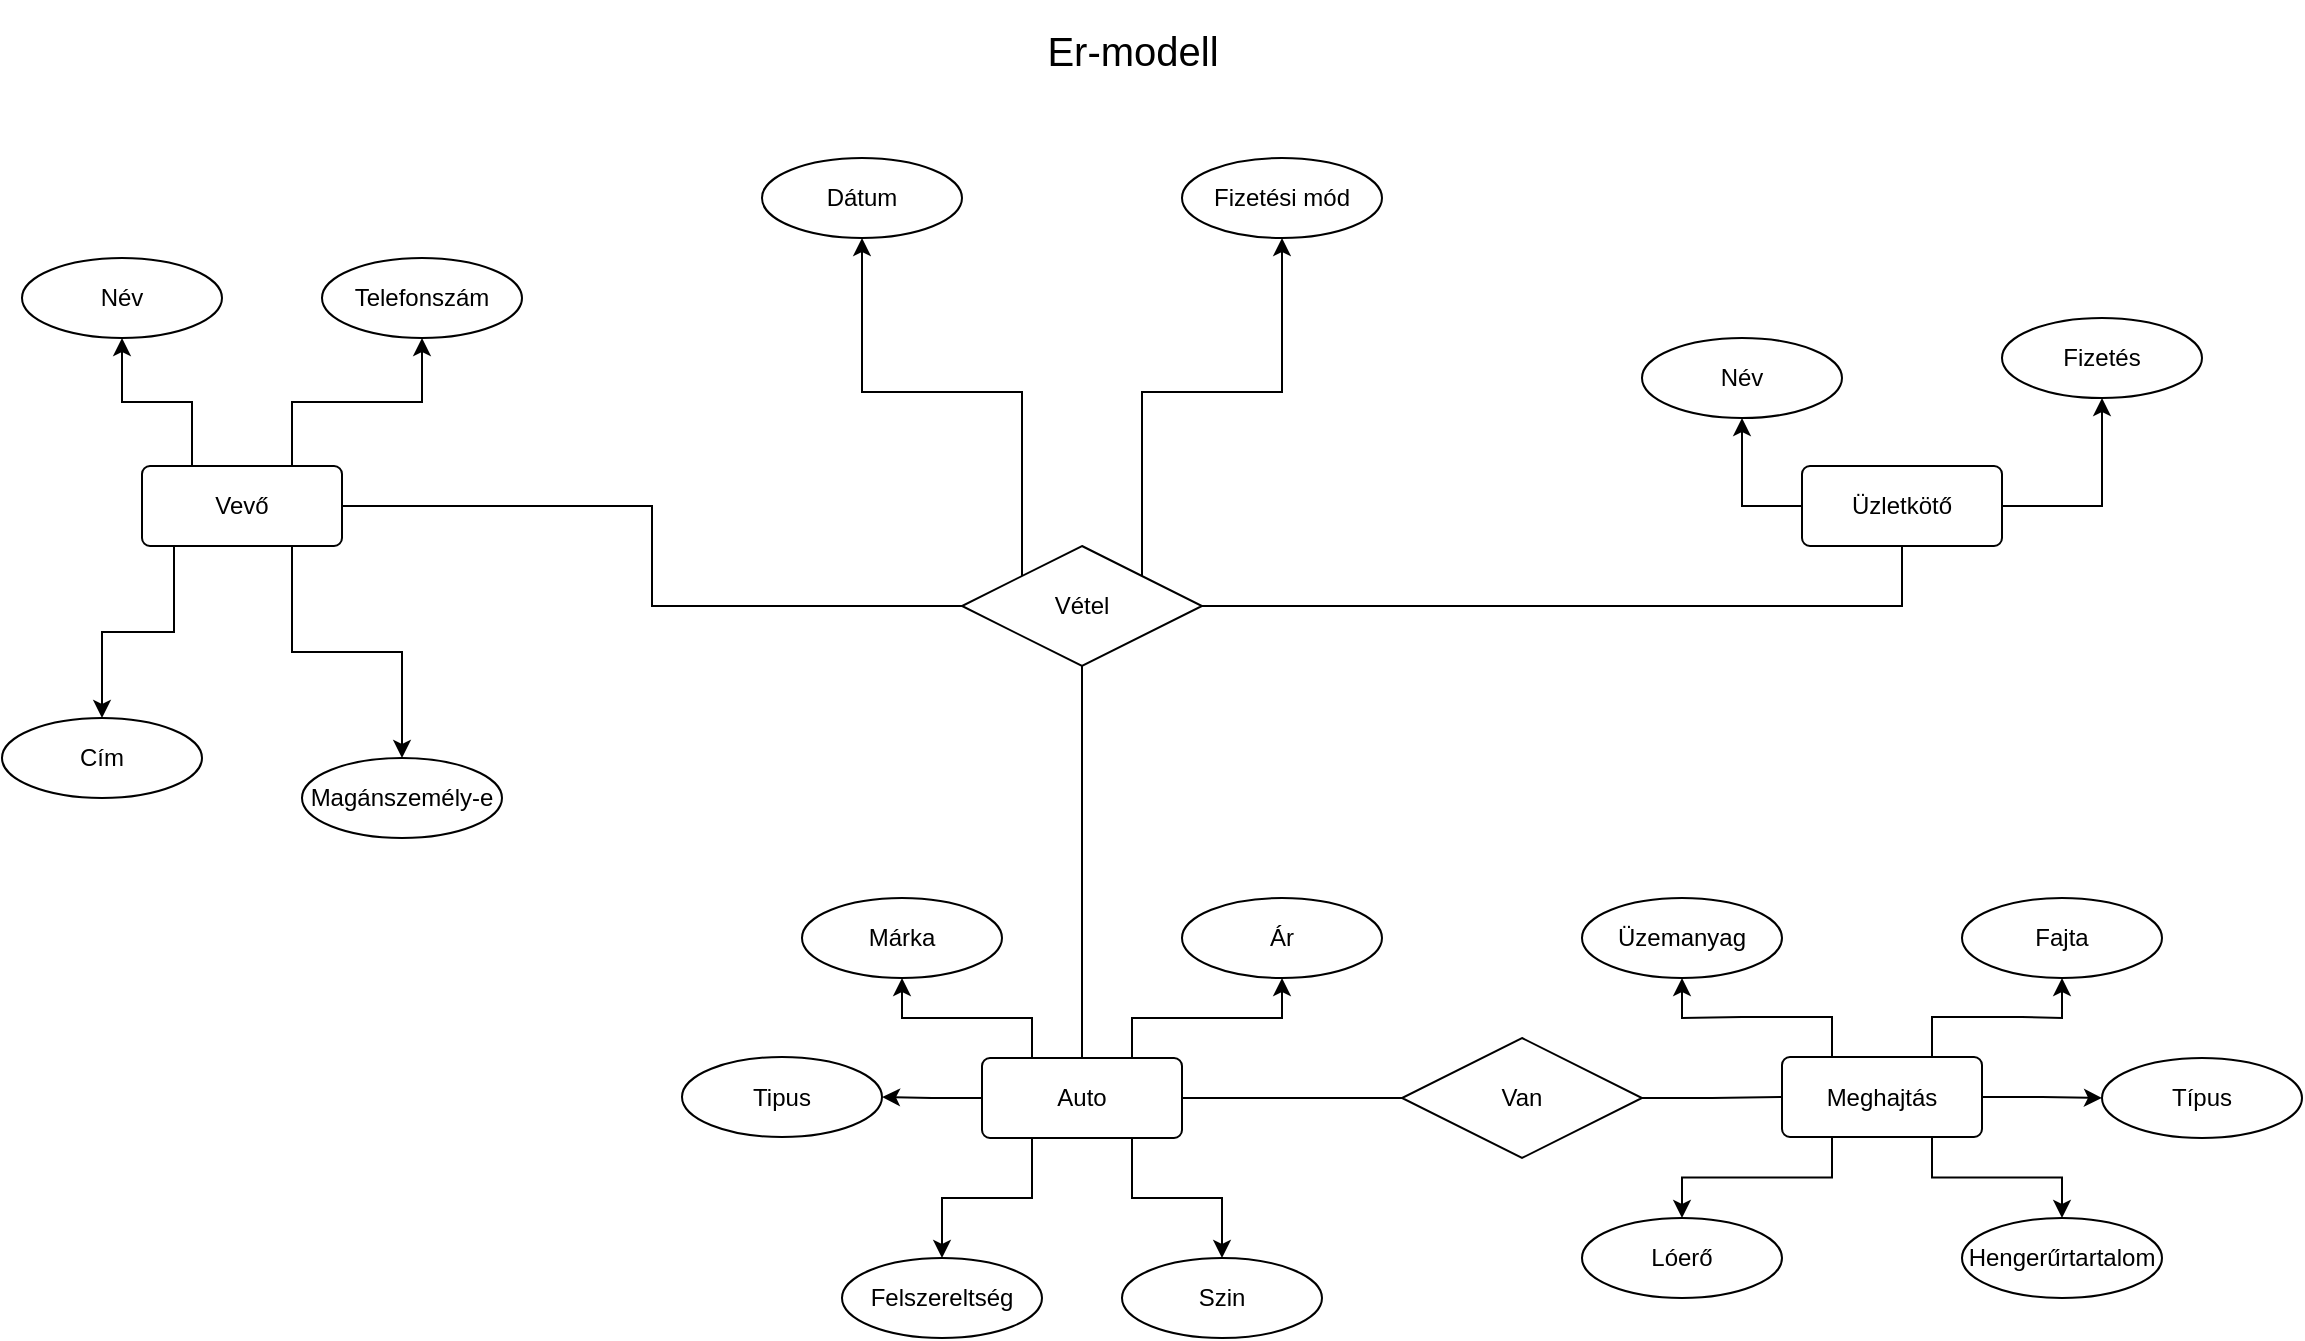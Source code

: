 <mxfile version="27.0.5" pages="3">
  <diagram name="ER-modell" id="Fmj4_EL2KwhsHLrm_WU3">
    <mxGraphModel dx="640" dy="995" grid="1" gridSize="10" guides="1" tooltips="1" connect="1" arrows="1" fold="1" page="1" pageScale="1" pageWidth="1169" pageHeight="827" math="0" shadow="0">
      <root>
        <mxCell id="0" />
        <mxCell id="1" parent="0" />
        <mxCell id="7O6iREqqBeYHKPklItGQ-3" style="edgeStyle=orthogonalEdgeStyle;rounded=0;orthogonalLoop=1;jettySize=auto;html=1;exitX=0.25;exitY=0;exitDx=0;exitDy=0;" edge="1" parent="1" source="UTg6RgEzQkJ5BYr0ezXu-1" target="7O6iREqqBeYHKPklItGQ-4">
          <mxGeometry relative="1" as="geometry">
            <mxPoint x="79" y="189" as="targetPoint" />
          </mxGeometry>
        </mxCell>
        <mxCell id="7O6iREqqBeYHKPklItGQ-5" style="edgeStyle=orthogonalEdgeStyle;rounded=0;orthogonalLoop=1;jettySize=auto;html=1;exitX=0.75;exitY=0;exitDx=0;exitDy=0;" edge="1" parent="1" source="UTg6RgEzQkJ5BYr0ezXu-1" target="7O6iREqqBeYHKPklItGQ-6">
          <mxGeometry relative="1" as="geometry">
            <mxPoint x="229" y="189" as="targetPoint" />
          </mxGeometry>
        </mxCell>
        <mxCell id="7O6iREqqBeYHKPklItGQ-7" style="edgeStyle=orthogonalEdgeStyle;rounded=0;orthogonalLoop=1;jettySize=auto;html=1;exitX=0.16;exitY=1.012;exitDx=0;exitDy=0;exitPerimeter=0;" edge="1" parent="1" source="UTg6RgEzQkJ5BYr0ezXu-1" target="7O6iREqqBeYHKPklItGQ-8">
          <mxGeometry relative="1" as="geometry">
            <mxPoint x="69" y="419" as="targetPoint" />
          </mxGeometry>
        </mxCell>
        <mxCell id="NyCvWS_1VF4SfnDjLb3l-1" style="edgeStyle=orthogonalEdgeStyle;rounded=0;orthogonalLoop=1;jettySize=auto;html=1;exitX=0.75;exitY=1;exitDx=0;exitDy=0;" edge="1" parent="1" source="UTg6RgEzQkJ5BYr0ezXu-1" target="NyCvWS_1VF4SfnDjLb3l-2">
          <mxGeometry relative="1" as="geometry">
            <mxPoint x="219" y="439" as="targetPoint" />
          </mxGeometry>
        </mxCell>
        <mxCell id="UTg6RgEzQkJ5BYr0ezXu-1" value="Vevő" style="rounded=1;arcSize=10;whiteSpace=wrap;html=1;align=center;" vertex="1" parent="1">
          <mxGeometry x="89" y="273" width="100" height="40" as="geometry" />
        </mxCell>
        <mxCell id="NyCvWS_1VF4SfnDjLb3l-3" style="edgeStyle=orthogonalEdgeStyle;rounded=0;orthogonalLoop=1;jettySize=auto;html=1;exitX=0;exitY=0.5;exitDx=0;exitDy=0;" edge="1" parent="1" source="UTg6RgEzQkJ5BYr0ezXu-2" target="NyCvWS_1VF4SfnDjLb3l-4">
          <mxGeometry relative="1" as="geometry">
            <mxPoint x="889" y="229" as="targetPoint" />
          </mxGeometry>
        </mxCell>
        <mxCell id="NyCvWS_1VF4SfnDjLb3l-5" style="edgeStyle=orthogonalEdgeStyle;rounded=0;orthogonalLoop=1;jettySize=auto;html=1;exitX=1;exitY=0.5;exitDx=0;exitDy=0;" edge="1" parent="1" source="UTg6RgEzQkJ5BYr0ezXu-2" target="NyCvWS_1VF4SfnDjLb3l-6">
          <mxGeometry relative="1" as="geometry">
            <mxPoint x="1069" y="219" as="targetPoint" />
          </mxGeometry>
        </mxCell>
        <mxCell id="UTg6RgEzQkJ5BYr0ezXu-2" value="Üzletkötő" style="rounded=1;arcSize=10;whiteSpace=wrap;html=1;align=center;" vertex="1" parent="1">
          <mxGeometry x="919" y="273" width="100" height="40" as="geometry" />
        </mxCell>
        <mxCell id="UTg6RgEzQkJ5BYr0ezXu-9" style="edgeStyle=orthogonalEdgeStyle;rounded=0;orthogonalLoop=1;jettySize=auto;html=1;entryX=0.5;entryY=1;entryDx=0;entryDy=0;endArrow=none;startFill=0;" edge="1" parent="1" source="UTg6RgEzQkJ5BYr0ezXu-3" target="UTg6RgEzQkJ5BYr0ezXu-4">
          <mxGeometry relative="1" as="geometry" />
        </mxCell>
        <mxCell id="NyCvWS_1VF4SfnDjLb3l-9" style="edgeStyle=orthogonalEdgeStyle;rounded=0;orthogonalLoop=1;jettySize=auto;html=1;exitX=1;exitY=0.5;exitDx=0;exitDy=0;endArrow=none;startFill=0;" edge="1" parent="1" source="UTg6RgEzQkJ5BYr0ezXu-3" target="S2BmmGMjVWa-WzcytzH5-7">
          <mxGeometry relative="1" as="geometry">
            <mxPoint x="779" y="589" as="targetPoint" />
          </mxGeometry>
        </mxCell>
        <mxCell id="XQzcvV7DejJ2wCEniT7o-1" style="edgeStyle=orthogonalEdgeStyle;rounded=0;orthogonalLoop=1;jettySize=auto;html=1;exitX=0;exitY=0.5;exitDx=0;exitDy=0;" edge="1" parent="1" source="UTg6RgEzQkJ5BYr0ezXu-3" target="XQzcvV7DejJ2wCEniT7o-2">
          <mxGeometry relative="1" as="geometry">
            <mxPoint x="409" y="588.5" as="targetPoint" />
          </mxGeometry>
        </mxCell>
        <mxCell id="XQzcvV7DejJ2wCEniT7o-3" style="edgeStyle=orthogonalEdgeStyle;rounded=0;orthogonalLoop=1;jettySize=auto;html=1;exitX=0.25;exitY=0;exitDx=0;exitDy=0;" edge="1" parent="1" source="UTg6RgEzQkJ5BYr0ezXu-3" target="XQzcvV7DejJ2wCEniT7o-4">
          <mxGeometry relative="1" as="geometry">
            <mxPoint x="469" y="519" as="targetPoint" />
          </mxGeometry>
        </mxCell>
        <mxCell id="S2BmmGMjVWa-WzcytzH5-1" style="edgeStyle=orthogonalEdgeStyle;rounded=0;orthogonalLoop=1;jettySize=auto;html=1;exitX=0.75;exitY=0;exitDx=0;exitDy=0;" edge="1" parent="1" source="UTg6RgEzQkJ5BYr0ezXu-3" target="S2BmmGMjVWa-WzcytzH5-2">
          <mxGeometry relative="1" as="geometry">
            <mxPoint x="659" y="519" as="targetPoint" />
          </mxGeometry>
        </mxCell>
        <mxCell id="S2BmmGMjVWa-WzcytzH5-3" style="edgeStyle=orthogonalEdgeStyle;rounded=0;orthogonalLoop=1;jettySize=auto;html=1;exitX=0.75;exitY=1;exitDx=0;exitDy=0;" edge="1" parent="1" source="UTg6RgEzQkJ5BYr0ezXu-3" target="S2BmmGMjVWa-WzcytzH5-4">
          <mxGeometry relative="1" as="geometry">
            <mxPoint x="619" y="679" as="targetPoint" />
          </mxGeometry>
        </mxCell>
        <mxCell id="S2BmmGMjVWa-WzcytzH5-5" style="edgeStyle=orthogonalEdgeStyle;rounded=0;orthogonalLoop=1;jettySize=auto;html=1;exitX=0.25;exitY=1;exitDx=0;exitDy=0;" edge="1" parent="1" source="UTg6RgEzQkJ5BYr0ezXu-3" target="S2BmmGMjVWa-WzcytzH5-6">
          <mxGeometry relative="1" as="geometry">
            <mxPoint x="489" y="679" as="targetPoint" />
          </mxGeometry>
        </mxCell>
        <mxCell id="UTg6RgEzQkJ5BYr0ezXu-3" value="Auto" style="rounded=1;arcSize=10;whiteSpace=wrap;html=1;align=center;" vertex="1" parent="1">
          <mxGeometry x="509" y="569" width="100" height="40" as="geometry" />
        </mxCell>
        <mxCell id="UTg6RgEzQkJ5BYr0ezXu-6" style="edgeStyle=orthogonalEdgeStyle;rounded=0;orthogonalLoop=1;jettySize=auto;html=1;entryX=0.5;entryY=1;entryDx=0;entryDy=0;curved=0;strokeColor=default;endArrow=none;startFill=0;" edge="1" parent="1" source="UTg6RgEzQkJ5BYr0ezXu-4" target="UTg6RgEzQkJ5BYr0ezXu-2">
          <mxGeometry relative="1" as="geometry" />
        </mxCell>
        <mxCell id="UTg6RgEzQkJ5BYr0ezXu-7" style="edgeStyle=orthogonalEdgeStyle;rounded=0;orthogonalLoop=1;jettySize=auto;html=1;entryX=1;entryY=0.5;entryDx=0;entryDy=0;endArrow=none;startFill=0;" edge="1" parent="1" source="UTg6RgEzQkJ5BYr0ezXu-4" target="UTg6RgEzQkJ5BYr0ezXu-1">
          <mxGeometry relative="1" as="geometry" />
        </mxCell>
        <mxCell id="UTg6RgEzQkJ5BYr0ezXu-12" style="edgeStyle=orthogonalEdgeStyle;rounded=0;orthogonalLoop=1;jettySize=auto;html=1;exitX=0;exitY=0;exitDx=0;exitDy=0;" edge="1" parent="1" source="UTg6RgEzQkJ5BYr0ezXu-4" target="UTg6RgEzQkJ5BYr0ezXu-13">
          <mxGeometry relative="1" as="geometry">
            <mxPoint x="558.5" y="139" as="targetPoint" />
          </mxGeometry>
        </mxCell>
        <mxCell id="7O6iREqqBeYHKPklItGQ-1" style="edgeStyle=orthogonalEdgeStyle;rounded=0;orthogonalLoop=1;jettySize=auto;html=1;exitX=1;exitY=0;exitDx=0;exitDy=0;" edge="1" parent="1" source="UTg6RgEzQkJ5BYr0ezXu-4" target="7O6iREqqBeYHKPklItGQ-2">
          <mxGeometry relative="1" as="geometry">
            <mxPoint x="659" y="99" as="targetPoint" />
          </mxGeometry>
        </mxCell>
        <mxCell id="UTg6RgEzQkJ5BYr0ezXu-4" value="Vétel" style="shape=rhombus;perimeter=rhombusPerimeter;whiteSpace=wrap;html=1;align=center;" vertex="1" parent="1">
          <mxGeometry x="499" y="313" width="120" height="60" as="geometry" />
        </mxCell>
        <mxCell id="UTg6RgEzQkJ5BYr0ezXu-13" value="Dátum" style="ellipse;whiteSpace=wrap;html=1;align=center;" vertex="1" parent="1">
          <mxGeometry x="399" y="119" width="100" height="40" as="geometry" />
        </mxCell>
        <mxCell id="7O6iREqqBeYHKPklItGQ-2" value="Fizetési mód" style="ellipse;whiteSpace=wrap;html=1;align=center;" vertex="1" parent="1">
          <mxGeometry x="609" y="119" width="100" height="40" as="geometry" />
        </mxCell>
        <mxCell id="7O6iREqqBeYHKPklItGQ-4" value="Név" style="ellipse;whiteSpace=wrap;html=1;align=center;" vertex="1" parent="1">
          <mxGeometry x="29" y="169" width="100" height="40" as="geometry" />
        </mxCell>
        <mxCell id="7O6iREqqBeYHKPklItGQ-6" value="Telefonszám" style="ellipse;whiteSpace=wrap;html=1;align=center;" vertex="1" parent="1">
          <mxGeometry x="179" y="169" width="100" height="40" as="geometry" />
        </mxCell>
        <mxCell id="7O6iREqqBeYHKPklItGQ-8" value="Cím" style="ellipse;whiteSpace=wrap;html=1;align=center;" vertex="1" parent="1">
          <mxGeometry x="19" y="399" width="100" height="40" as="geometry" />
        </mxCell>
        <mxCell id="NyCvWS_1VF4SfnDjLb3l-2" value="Magánszemély-e" style="ellipse;whiteSpace=wrap;html=1;align=center;" vertex="1" parent="1">
          <mxGeometry x="169" y="419" width="100" height="40" as="geometry" />
        </mxCell>
        <mxCell id="NyCvWS_1VF4SfnDjLb3l-4" value="Név" style="ellipse;whiteSpace=wrap;html=1;align=center;" vertex="1" parent="1">
          <mxGeometry x="839" y="209" width="100" height="40" as="geometry" />
        </mxCell>
        <mxCell id="NyCvWS_1VF4SfnDjLb3l-6" value="Fizetés" style="ellipse;whiteSpace=wrap;html=1;align=center;" vertex="1" parent="1">
          <mxGeometry x="1019" y="199" width="100" height="40" as="geometry" />
        </mxCell>
        <mxCell id="Ouqd1T_2442XOB3MpVhU-1" style="edgeStyle=orthogonalEdgeStyle;rounded=0;orthogonalLoop=1;jettySize=auto;html=1;exitX=0.25;exitY=0;exitDx=0;exitDy=0;" edge="1" parent="1" source="NyCvWS_1VF4SfnDjLb3l-10" target="Ouqd1T_2442XOB3MpVhU-2">
          <mxGeometry relative="1" as="geometry">
            <mxPoint x="949" y="509" as="targetPoint" />
          </mxGeometry>
        </mxCell>
        <mxCell id="Ouqd1T_2442XOB3MpVhU-4" style="edgeStyle=orthogonalEdgeStyle;rounded=0;orthogonalLoop=1;jettySize=auto;html=1;exitX=0.75;exitY=0;exitDx=0;exitDy=0;" edge="1" parent="1" source="NyCvWS_1VF4SfnDjLb3l-10" target="Ouqd1T_2442XOB3MpVhU-5">
          <mxGeometry relative="1" as="geometry">
            <mxPoint x="1089" y="529" as="targetPoint" />
          </mxGeometry>
        </mxCell>
        <mxCell id="Ouqd1T_2442XOB3MpVhU-6" style="edgeStyle=orthogonalEdgeStyle;rounded=0;orthogonalLoop=1;jettySize=auto;html=1;exitX=1;exitY=0.5;exitDx=0;exitDy=0;" edge="1" parent="1" source="NyCvWS_1VF4SfnDjLb3l-10" target="Ouqd1T_2442XOB3MpVhU-7">
          <mxGeometry relative="1" as="geometry">
            <mxPoint x="1089" y="599" as="targetPoint" />
          </mxGeometry>
        </mxCell>
        <mxCell id="_HdSuUSFpUsi7yvRc-EN-1" style="edgeStyle=orthogonalEdgeStyle;rounded=0;orthogonalLoop=1;jettySize=auto;html=1;exitX=0.75;exitY=1;exitDx=0;exitDy=0;" edge="1" parent="1" source="NyCvWS_1VF4SfnDjLb3l-10" target="_HdSuUSFpUsi7yvRc-EN-2">
          <mxGeometry relative="1" as="geometry">
            <mxPoint x="999" y="649" as="targetPoint" />
          </mxGeometry>
        </mxCell>
        <mxCell id="_HdSuUSFpUsi7yvRc-EN-3" style="edgeStyle=orthogonalEdgeStyle;rounded=0;orthogonalLoop=1;jettySize=auto;html=1;exitX=0.25;exitY=1;exitDx=0;exitDy=0;" edge="1" parent="1" source="NyCvWS_1VF4SfnDjLb3l-10" target="_HdSuUSFpUsi7yvRc-EN-4">
          <mxGeometry relative="1" as="geometry">
            <mxPoint x="919" y="649" as="targetPoint" />
          </mxGeometry>
        </mxCell>
        <mxCell id="NyCvWS_1VF4SfnDjLb3l-10" value="Meghajtás" style="rounded=1;arcSize=10;whiteSpace=wrap;html=1;align=center;" vertex="1" parent="1">
          <mxGeometry x="909" y="568.5" width="100" height="40" as="geometry" />
        </mxCell>
        <mxCell id="XQzcvV7DejJ2wCEniT7o-2" value="Tipus" style="ellipse;whiteSpace=wrap;html=1;align=center;" vertex="1" parent="1">
          <mxGeometry x="359" y="568.5" width="100" height="40" as="geometry" />
        </mxCell>
        <mxCell id="XQzcvV7DejJ2wCEniT7o-4" value="Márka" style="ellipse;whiteSpace=wrap;html=1;align=center;" vertex="1" parent="1">
          <mxGeometry x="419" y="489" width="100" height="40" as="geometry" />
        </mxCell>
        <mxCell id="S2BmmGMjVWa-WzcytzH5-2" value="Ár" style="ellipse;whiteSpace=wrap;html=1;align=center;" vertex="1" parent="1">
          <mxGeometry x="609" y="489" width="100" height="40" as="geometry" />
        </mxCell>
        <mxCell id="S2BmmGMjVWa-WzcytzH5-4" value="Szin" style="ellipse;whiteSpace=wrap;html=1;align=center;" vertex="1" parent="1">
          <mxGeometry x="579" y="669" width="100" height="40" as="geometry" />
        </mxCell>
        <mxCell id="S2BmmGMjVWa-WzcytzH5-6" value="Felszereltség" style="ellipse;whiteSpace=wrap;html=1;align=center;" vertex="1" parent="1">
          <mxGeometry x="439" y="669" width="100" height="40" as="geometry" />
        </mxCell>
        <mxCell id="S2BmmGMjVWa-WzcytzH5-8" style="edgeStyle=orthogonalEdgeStyle;rounded=0;orthogonalLoop=1;jettySize=auto;html=1;entryX=0;entryY=0.5;entryDx=0;entryDy=0;endArrow=none;startFill=0;" edge="1" parent="1" source="S2BmmGMjVWa-WzcytzH5-7" target="NyCvWS_1VF4SfnDjLb3l-10">
          <mxGeometry relative="1" as="geometry" />
        </mxCell>
        <mxCell id="S2BmmGMjVWa-WzcytzH5-7" value="Van" style="shape=rhombus;perimeter=rhombusPerimeter;whiteSpace=wrap;html=1;align=center;" vertex="1" parent="1">
          <mxGeometry x="719" y="559" width="120" height="60" as="geometry" />
        </mxCell>
        <mxCell id="Ouqd1T_2442XOB3MpVhU-2" value="Üzemanyag" style="ellipse;whiteSpace=wrap;html=1;align=center;" vertex="1" parent="1">
          <mxGeometry x="809" y="489" width="100" height="40" as="geometry" />
        </mxCell>
        <mxCell id="Ouqd1T_2442XOB3MpVhU-5" value="Fajta" style="ellipse;whiteSpace=wrap;html=1;align=center;" vertex="1" parent="1">
          <mxGeometry x="999" y="489" width="100" height="40" as="geometry" />
        </mxCell>
        <mxCell id="Ouqd1T_2442XOB3MpVhU-7" value="Típus" style="ellipse;whiteSpace=wrap;html=1;align=center;" vertex="1" parent="1">
          <mxGeometry x="1069" y="569" width="100" height="40" as="geometry" />
        </mxCell>
        <mxCell id="_HdSuUSFpUsi7yvRc-EN-2" value="Hengerűrtartalom" style="ellipse;whiteSpace=wrap;html=1;align=center;" vertex="1" parent="1">
          <mxGeometry x="999" y="649" width="100" height="40" as="geometry" />
        </mxCell>
        <mxCell id="_HdSuUSFpUsi7yvRc-EN-4" value="Lóerő" style="ellipse;whiteSpace=wrap;html=1;align=center;" vertex="1" parent="1">
          <mxGeometry x="809" y="649" width="100" height="40" as="geometry" />
        </mxCell>
        <mxCell id="1NGHM2GxoujmT2vL3PnA-1" value="Er-modell" style="text;html=1;align=center;verticalAlign=middle;whiteSpace=wrap;rounded=0;fontSize=20;" vertex="1" parent="1">
          <mxGeometry x="532" y="40" width="105" height="50" as="geometry" />
        </mxCell>
      </root>
    </mxGraphModel>
  </diagram>
  <diagram id="rA6f26Nd4Kcz7S1ZeH7n" name="Logikai modell">
    <mxGraphModel dx="1303" dy="963" grid="1" gridSize="10" guides="1" tooltips="1" connect="1" arrows="1" fold="1" page="1" pageScale="1" pageWidth="1169" pageHeight="827" math="0" shadow="0">
      <root>
        <mxCell id="0" />
        <mxCell id="1" parent="0" />
        <mxCell id="qJHxgSiMZRkQPzmUUcs5-56" value="" style="edgeStyle=entityRelationEdgeStyle;fontSize=12;html=1;endArrow=ERoneToMany;rounded=0;exitX=0.005;exitY=0.123;exitDx=0;exitDy=0;entryX=1;entryY=0.15;entryDx=0;entryDy=0;entryPerimeter=0;exitPerimeter=0;" edge="1" parent="1" source="inYHy_FiHthdby61ZUo2-1" target="inYHy_FiHthdby61ZUo2-85">
          <mxGeometry width="100" height="100" relative="1" as="geometry">
            <mxPoint x="790.0" y="460" as="sourcePoint" />
            <mxPoint x="1120.0" y="550" as="targetPoint" />
            <Array as="points">
              <mxPoint x="1610" y="450" />
              <mxPoint x="1570" y="440" />
            </Array>
          </mxGeometry>
        </mxCell>
        <mxCell id="qJHxgSiMZRkQPzmUUcs5-97" value="" style="edgeStyle=entityRelationEdgeStyle;fontSize=12;html=1;endArrow=ERzeroToOne;startArrow=ERmandOne;rounded=0;entryX=-0.006;entryY=0.19;entryDx=0;entryDy=0;entryPerimeter=0;exitX=0.996;exitY=0.07;exitDx=0;exitDy=0;exitPerimeter=0;" edge="1" parent="1" source="inYHy_FiHthdby61ZUo2-85" target="inYHy_FiHthdby61ZUo2-119">
          <mxGeometry width="100" height="100" relative="1" as="geometry">
            <mxPoint x="463" y="580" as="sourcePoint" />
            <mxPoint x="560" y="510" as="targetPoint" />
            <Array as="points">
              <mxPoint x="375" y="536" />
              <mxPoint x="375" y="446" />
            </Array>
          </mxGeometry>
        </mxCell>
        <mxCell id="qJHxgSiMZRkQPzmUUcs5-98" value="" style="edgeStyle=entityRelationEdgeStyle;fontSize=12;html=1;endArrow=ERoneToMany;rounded=0;exitX=0.004;exitY=0.123;exitDx=0;exitDy=0;entryX=0.997;entryY=0.09;entryDx=0;entryDy=0;entryPerimeter=0;exitPerimeter=0;" edge="1" parent="1" source="inYHy_FiHthdby61ZUo2-31" target="inYHy_FiHthdby61ZUo2-119">
          <mxGeometry width="100" height="100" relative="1" as="geometry">
            <mxPoint x="985.0" y="-10" as="sourcePoint" />
            <mxPoint x="900.0" y="329" as="targetPoint" />
            <Array as="points">
              <mxPoint x="840" y="130" />
              <mxPoint x="910" y="140" />
            </Array>
          </mxGeometry>
        </mxCell>
        <mxCell id="qJHxgSiMZRkQPzmUUcs5-99" value="" style="edgeStyle=entityRelationEdgeStyle;fontSize=12;html=1;endArrow=ERoneToMany;rounded=0;entryX=-0.006;entryY=0.083;entryDx=0;entryDy=0;exitX=1.009;exitY=0.09;exitDx=0;exitDy=0;entryPerimeter=0;exitPerimeter=0;" edge="1" parent="1" source="inYHy_FiHthdby61ZUo2-56" target="inYHy_FiHthdby61ZUo2-119">
          <mxGeometry width="100" height="100" relative="1" as="geometry">
            <mxPoint x="380.0" y="-20" as="sourcePoint" />
            <mxPoint x="444" y="289" as="targetPoint" />
          </mxGeometry>
        </mxCell>
        <mxCell id="inYHy_FiHthdby61ZUo2-1" value="Meghajtas" style="shape=table;startSize=30;container=1;collapsible=1;childLayout=tableLayout;fixedRows=1;rowLines=0;fontStyle=1;align=center;resizeLast=1;html=1;" vertex="1" parent="1">
          <mxGeometry x="610" y="580" width="430" height="150" as="geometry" />
        </mxCell>
        <mxCell id="inYHy_FiHthdby61ZUo2-2" value="" style="shape=tableRow;horizontal=0;startSize=0;swimlaneHead=0;swimlaneBody=0;fillColor=none;collapsible=0;dropTarget=0;points=[[0,0.5],[1,0.5]];portConstraint=eastwest;top=0;left=0;right=0;bottom=1;" vertex="1" parent="inYHy_FiHthdby61ZUo2-1">
          <mxGeometry y="30" width="430" height="30" as="geometry" />
        </mxCell>
        <mxCell id="inYHy_FiHthdby61ZUo2-4" value="MeghajtasID" style="shape=partialRectangle;connectable=0;fillColor=none;top=0;left=0;bottom=0;right=0;align=left;spacingLeft=6;fontStyle=5;overflow=hidden;whiteSpace=wrap;html=1;" vertex="1" parent="inYHy_FiHthdby61ZUo2-2">
          <mxGeometry width="80" height="30" as="geometry">
            <mxRectangle width="80" height="30" as="alternateBounds" />
          </mxGeometry>
        </mxCell>
        <mxCell id="inYHy_FiHthdby61ZUo2-14" value="Uzemanyag" style="shape=partialRectangle;connectable=0;fillColor=none;top=0;left=0;bottom=0;right=0;align=left;spacingLeft=6;fontStyle=5;overflow=hidden;whiteSpace=wrap;html=1;" vertex="1" parent="inYHy_FiHthdby61ZUo2-2">
          <mxGeometry x="80" width="80" height="30" as="geometry">
            <mxRectangle width="80" height="30" as="alternateBounds" />
          </mxGeometry>
        </mxCell>
        <mxCell id="inYHy_FiHthdby61ZUo2-18" value="Fajta" style="shape=partialRectangle;connectable=0;fillColor=none;top=0;left=0;bottom=0;right=0;align=left;spacingLeft=6;fontStyle=5;overflow=hidden;whiteSpace=wrap;html=1;" vertex="1" parent="inYHy_FiHthdby61ZUo2-2">
          <mxGeometry x="160" width="50" height="30" as="geometry">
            <mxRectangle width="50" height="30" as="alternateBounds" />
          </mxGeometry>
        </mxCell>
        <mxCell id="inYHy_FiHthdby61ZUo2-26" value="Tipus" style="shape=partialRectangle;connectable=0;fillColor=none;top=0;left=0;bottom=0;right=0;align=left;spacingLeft=6;fontStyle=5;overflow=hidden;whiteSpace=wrap;html=1;" vertex="1" parent="inYHy_FiHthdby61ZUo2-2">
          <mxGeometry x="210" width="50.0" height="30" as="geometry">
            <mxRectangle width="50.0" height="30" as="alternateBounds" />
          </mxGeometry>
        </mxCell>
        <mxCell id="inYHy_FiHthdby61ZUo2-22" value="Hengerurtartalom" style="shape=partialRectangle;connectable=0;fillColor=none;top=0;left=0;bottom=0;right=0;align=left;spacingLeft=6;fontStyle=5;overflow=hidden;whiteSpace=wrap;html=1;" vertex="1" parent="inYHy_FiHthdby61ZUo2-2">
          <mxGeometry x="260.0" width="120.0" height="30" as="geometry">
            <mxRectangle width="120.0" height="30" as="alternateBounds" />
          </mxGeometry>
        </mxCell>
        <mxCell id="inYHy_FiHthdby61ZUo2-81" value="Loero" style="shape=partialRectangle;connectable=0;fillColor=none;top=0;left=0;bottom=0;right=0;align=left;spacingLeft=6;fontStyle=5;overflow=hidden;whiteSpace=wrap;html=1;" vertex="1" parent="inYHy_FiHthdby61ZUo2-2">
          <mxGeometry x="380" width="50" height="30" as="geometry">
            <mxRectangle width="50" height="30" as="alternateBounds" />
          </mxGeometry>
        </mxCell>
        <mxCell id="inYHy_FiHthdby61ZUo2-5" value="" style="shape=tableRow;horizontal=0;startSize=0;swimlaneHead=0;swimlaneBody=0;fillColor=none;collapsible=0;dropTarget=0;points=[[0,0.5],[1,0.5]];portConstraint=eastwest;top=0;left=0;right=0;bottom=0;" vertex="1" parent="inYHy_FiHthdby61ZUo2-1">
          <mxGeometry y="60" width="430" height="30" as="geometry" />
        </mxCell>
        <mxCell id="inYHy_FiHthdby61ZUo2-7" value="1" style="shape=partialRectangle;connectable=0;fillColor=none;top=0;left=0;bottom=0;right=0;align=left;spacingLeft=6;overflow=hidden;whiteSpace=wrap;html=1;" vertex="1" parent="inYHy_FiHthdby61ZUo2-5">
          <mxGeometry width="80" height="30" as="geometry">
            <mxRectangle width="80" height="30" as="alternateBounds" />
          </mxGeometry>
        </mxCell>
        <mxCell id="inYHy_FiHthdby61ZUo2-15" value="elektromos" style="shape=partialRectangle;connectable=0;fillColor=none;top=0;left=0;bottom=0;right=0;align=left;spacingLeft=6;overflow=hidden;whiteSpace=wrap;html=1;" vertex="1" parent="inYHy_FiHthdby61ZUo2-5">
          <mxGeometry x="80" width="80" height="30" as="geometry">
            <mxRectangle width="80" height="30" as="alternateBounds" />
          </mxGeometry>
        </mxCell>
        <mxCell id="inYHy_FiHthdby61ZUo2-19" value="e-Platform" style="shape=partialRectangle;connectable=0;fillColor=none;top=0;left=0;bottom=0;right=0;align=left;spacingLeft=6;overflow=hidden;whiteSpace=wrap;html=1;" vertex="1" parent="inYHy_FiHthdby61ZUo2-5">
          <mxGeometry x="160" width="50" height="30" as="geometry">
            <mxRectangle width="50" height="30" as="alternateBounds" />
          </mxGeometry>
        </mxCell>
        <mxCell id="inYHy_FiHthdby61ZUo2-27" value="null" style="shape=partialRectangle;connectable=0;fillColor=none;top=0;left=0;bottom=0;right=0;align=left;spacingLeft=6;overflow=hidden;whiteSpace=wrap;html=1;" vertex="1" parent="inYHy_FiHthdby61ZUo2-5">
          <mxGeometry x="210" width="50.0" height="30" as="geometry">
            <mxRectangle width="50.0" height="30" as="alternateBounds" />
          </mxGeometry>
        </mxCell>
        <mxCell id="inYHy_FiHthdby61ZUo2-23" value="null" style="shape=partialRectangle;connectable=0;fillColor=none;top=0;left=0;bottom=0;right=0;align=left;spacingLeft=6;overflow=hidden;whiteSpace=wrap;html=1;" vertex="1" parent="inYHy_FiHthdby61ZUo2-5">
          <mxGeometry x="260.0" width="120.0" height="30" as="geometry">
            <mxRectangle width="120.0" height="30" as="alternateBounds" />
          </mxGeometry>
        </mxCell>
        <mxCell id="inYHy_FiHthdby61ZUo2-82" value="204" style="shape=partialRectangle;connectable=0;fillColor=none;top=0;left=0;bottom=0;right=0;align=left;spacingLeft=6;overflow=hidden;whiteSpace=wrap;html=1;" vertex="1" parent="inYHy_FiHthdby61ZUo2-5">
          <mxGeometry x="380" width="50" height="30" as="geometry">
            <mxRectangle width="50" height="30" as="alternateBounds" />
          </mxGeometry>
        </mxCell>
        <mxCell id="inYHy_FiHthdby61ZUo2-8" value="" style="shape=tableRow;horizontal=0;startSize=0;swimlaneHead=0;swimlaneBody=0;fillColor=none;collapsible=0;dropTarget=0;points=[[0,0.5],[1,0.5]];portConstraint=eastwest;top=0;left=0;right=0;bottom=0;" vertex="1" parent="inYHy_FiHthdby61ZUo2-1">
          <mxGeometry y="90" width="430" height="30" as="geometry" />
        </mxCell>
        <mxCell id="inYHy_FiHthdby61ZUo2-10" value="2" style="shape=partialRectangle;connectable=0;fillColor=none;top=0;left=0;bottom=0;right=0;align=left;spacingLeft=6;overflow=hidden;whiteSpace=wrap;html=1;" vertex="1" parent="inYHy_FiHthdby61ZUo2-8">
          <mxGeometry width="80" height="30" as="geometry">
            <mxRectangle width="80" height="30" as="alternateBounds" />
          </mxGeometry>
        </mxCell>
        <mxCell id="inYHy_FiHthdby61ZUo2-16" value="dizel" style="shape=partialRectangle;connectable=0;fillColor=none;top=0;left=0;bottom=0;right=0;align=left;spacingLeft=6;overflow=hidden;whiteSpace=wrap;html=1;" vertex="1" parent="inYHy_FiHthdby61ZUo2-8">
          <mxGeometry x="80" width="80" height="30" as="geometry">
            <mxRectangle width="80" height="30" as="alternateBounds" />
          </mxGeometry>
        </mxCell>
        <mxCell id="inYHy_FiHthdby61ZUo2-20" value="sor-4" style="shape=partialRectangle;connectable=0;fillColor=none;top=0;left=0;bottom=0;right=0;align=left;spacingLeft=6;overflow=hidden;whiteSpace=wrap;html=1;" vertex="1" parent="inYHy_FiHthdby61ZUo2-8">
          <mxGeometry x="160" width="50" height="30" as="geometry">
            <mxRectangle width="50" height="30" as="alternateBounds" />
          </mxGeometry>
        </mxCell>
        <mxCell id="inYHy_FiHthdby61ZUo2-28" value="dCi" style="shape=partialRectangle;connectable=0;fillColor=none;top=0;left=0;bottom=0;right=0;align=left;spacingLeft=6;overflow=hidden;whiteSpace=wrap;html=1;" vertex="1" parent="inYHy_FiHthdby61ZUo2-8">
          <mxGeometry x="210" width="50.0" height="30" as="geometry">
            <mxRectangle width="50.0" height="30" as="alternateBounds" />
          </mxGeometry>
        </mxCell>
        <mxCell id="inYHy_FiHthdby61ZUo2-24" value="1749" style="shape=partialRectangle;connectable=0;fillColor=none;top=0;left=0;bottom=0;right=0;align=left;spacingLeft=6;overflow=hidden;whiteSpace=wrap;html=1;" vertex="1" parent="inYHy_FiHthdby61ZUo2-8">
          <mxGeometry x="260.0" width="120.0" height="30" as="geometry">
            <mxRectangle width="120.0" height="30" as="alternateBounds" />
          </mxGeometry>
        </mxCell>
        <mxCell id="inYHy_FiHthdby61ZUo2-83" value="115" style="shape=partialRectangle;connectable=0;fillColor=none;top=0;left=0;bottom=0;right=0;align=left;spacingLeft=6;overflow=hidden;whiteSpace=wrap;html=1;" vertex="1" parent="inYHy_FiHthdby61ZUo2-8">
          <mxGeometry x="380" width="50" height="30" as="geometry">
            <mxRectangle width="50" height="30" as="alternateBounds" />
          </mxGeometry>
        </mxCell>
        <mxCell id="inYHy_FiHthdby61ZUo2-11" value="" style="shape=tableRow;horizontal=0;startSize=0;swimlaneHead=0;swimlaneBody=0;fillColor=none;collapsible=0;dropTarget=0;points=[[0,0.5],[1,0.5]];portConstraint=eastwest;top=0;left=0;right=0;bottom=0;" vertex="1" parent="inYHy_FiHthdby61ZUo2-1">
          <mxGeometry y="120" width="430" height="30" as="geometry" />
        </mxCell>
        <mxCell id="inYHy_FiHthdby61ZUo2-13" value="3" style="shape=partialRectangle;connectable=0;fillColor=none;top=0;left=0;bottom=0;right=0;align=left;spacingLeft=6;overflow=hidden;whiteSpace=wrap;html=1;" vertex="1" parent="inYHy_FiHthdby61ZUo2-11">
          <mxGeometry width="80" height="30" as="geometry">
            <mxRectangle width="80" height="30" as="alternateBounds" />
          </mxGeometry>
        </mxCell>
        <mxCell id="inYHy_FiHthdby61ZUo2-17" value="benzin" style="shape=partialRectangle;connectable=0;fillColor=none;top=0;left=0;bottom=0;right=0;align=left;spacingLeft=6;overflow=hidden;whiteSpace=wrap;html=1;" vertex="1" parent="inYHy_FiHthdby61ZUo2-11">
          <mxGeometry x="80" width="80" height="30" as="geometry">
            <mxRectangle width="80" height="30" as="alternateBounds" />
          </mxGeometry>
        </mxCell>
        <mxCell id="inYHy_FiHthdby61ZUo2-21" value="V8" style="shape=partialRectangle;connectable=0;fillColor=none;top=0;left=0;bottom=0;right=0;align=left;spacingLeft=6;overflow=hidden;whiteSpace=wrap;html=1;" vertex="1" parent="inYHy_FiHthdby61ZUo2-11">
          <mxGeometry x="160" width="50" height="30" as="geometry">
            <mxRectangle width="50" height="30" as="alternateBounds" />
          </mxGeometry>
        </mxCell>
        <mxCell id="inYHy_FiHthdby61ZUo2-29" value="biturbo" style="shape=partialRectangle;connectable=0;fillColor=none;top=0;left=0;bottom=0;right=0;align=left;spacingLeft=6;overflow=hidden;whiteSpace=wrap;html=1;" vertex="1" parent="inYHy_FiHthdby61ZUo2-11">
          <mxGeometry x="210" width="50.0" height="30" as="geometry">
            <mxRectangle width="50.0" height="30" as="alternateBounds" />
          </mxGeometry>
        </mxCell>
        <mxCell id="inYHy_FiHthdby61ZUo2-25" value="4000" style="shape=partialRectangle;connectable=0;fillColor=none;top=0;left=0;bottom=0;right=0;align=left;spacingLeft=6;overflow=hidden;whiteSpace=wrap;html=1;" vertex="1" parent="inYHy_FiHthdby61ZUo2-11">
          <mxGeometry x="260.0" width="120.0" height="30" as="geometry">
            <mxRectangle width="120.0" height="30" as="alternateBounds" />
          </mxGeometry>
        </mxCell>
        <mxCell id="inYHy_FiHthdby61ZUo2-84" value="510" style="shape=partialRectangle;connectable=0;fillColor=none;top=0;left=0;bottom=0;right=0;align=left;spacingLeft=6;overflow=hidden;whiteSpace=wrap;html=1;" vertex="1" parent="inYHy_FiHthdby61ZUo2-11">
          <mxGeometry x="380" width="50" height="30" as="geometry">
            <mxRectangle width="50" height="30" as="alternateBounds" />
          </mxGeometry>
        </mxCell>
        <mxCell id="inYHy_FiHthdby61ZUo2-31" value="Uzletkoto" style="shape=table;startSize=30;container=1;collapsible=1;childLayout=tableLayout;fixedRows=1;rowLines=0;fontStyle=1;align=center;resizeLast=1;html=1;" vertex="1" parent="1">
          <mxGeometry x="920" y="60" width="240" height="120" as="geometry" />
        </mxCell>
        <mxCell id="inYHy_FiHthdby61ZUo2-32" value="" style="shape=tableRow;horizontal=0;startSize=0;swimlaneHead=0;swimlaneBody=0;fillColor=none;collapsible=0;dropTarget=0;points=[[0,0.5],[1,0.5]];portConstraint=eastwest;top=0;left=0;right=0;bottom=1;" vertex="1" parent="inYHy_FiHthdby61ZUo2-31">
          <mxGeometry y="30" width="240" height="30" as="geometry" />
        </mxCell>
        <mxCell id="inYHy_FiHthdby61ZUo2-33" value="UzletkotoID" style="shape=partialRectangle;connectable=0;fillColor=none;top=0;left=0;bottom=0;right=0;align=left;spacingLeft=6;fontStyle=5;overflow=hidden;whiteSpace=wrap;html=1;" vertex="1" parent="inYHy_FiHthdby61ZUo2-32">
          <mxGeometry width="80" height="30" as="geometry">
            <mxRectangle width="80" height="30" as="alternateBounds" />
          </mxGeometry>
        </mxCell>
        <mxCell id="inYHy_FiHthdby61ZUo2-34" value="Nev" style="shape=partialRectangle;connectable=0;fillColor=none;top=0;left=0;bottom=0;right=0;align=left;spacingLeft=6;fontStyle=5;overflow=hidden;whiteSpace=wrap;html=1;" vertex="1" parent="inYHy_FiHthdby61ZUo2-32">
          <mxGeometry x="80" width="90" height="30" as="geometry">
            <mxRectangle width="90" height="30" as="alternateBounds" />
          </mxGeometry>
        </mxCell>
        <mxCell id="inYHy_FiHthdby61ZUo2-35" value="Fizetes" style="shape=partialRectangle;connectable=0;fillColor=none;top=0;left=0;bottom=0;right=0;align=left;spacingLeft=6;fontStyle=5;overflow=hidden;whiteSpace=wrap;html=1;" vertex="1" parent="inYHy_FiHthdby61ZUo2-32">
          <mxGeometry x="170" width="70" height="30" as="geometry">
            <mxRectangle width="70" height="30" as="alternateBounds" />
          </mxGeometry>
        </mxCell>
        <mxCell id="inYHy_FiHthdby61ZUo2-38" value="" style="shape=tableRow;horizontal=0;startSize=0;swimlaneHead=0;swimlaneBody=0;fillColor=none;collapsible=0;dropTarget=0;points=[[0,0.5],[1,0.5]];portConstraint=eastwest;top=0;left=0;right=0;bottom=0;" vertex="1" parent="inYHy_FiHthdby61ZUo2-31">
          <mxGeometry y="60" width="240" height="30" as="geometry" />
        </mxCell>
        <mxCell id="inYHy_FiHthdby61ZUo2-39" value="1" style="shape=partialRectangle;connectable=0;fillColor=none;top=0;left=0;bottom=0;right=0;align=left;spacingLeft=6;overflow=hidden;whiteSpace=wrap;html=1;" vertex="1" parent="inYHy_FiHthdby61ZUo2-38">
          <mxGeometry width="80" height="30" as="geometry">
            <mxRectangle width="80" height="30" as="alternateBounds" />
          </mxGeometry>
        </mxCell>
        <mxCell id="inYHy_FiHthdby61ZUo2-40" value="Lakatos Márk" style="shape=partialRectangle;connectable=0;fillColor=none;top=0;left=0;bottom=0;right=0;align=left;spacingLeft=6;overflow=hidden;whiteSpace=wrap;html=1;" vertex="1" parent="inYHy_FiHthdby61ZUo2-38">
          <mxGeometry x="80" width="90" height="30" as="geometry">
            <mxRectangle width="90" height="30" as="alternateBounds" />
          </mxGeometry>
        </mxCell>
        <mxCell id="inYHy_FiHthdby61ZUo2-41" value="650000" style="shape=partialRectangle;connectable=0;fillColor=none;top=0;left=0;bottom=0;right=0;align=left;spacingLeft=6;overflow=hidden;whiteSpace=wrap;html=1;" vertex="1" parent="inYHy_FiHthdby61ZUo2-38">
          <mxGeometry x="170" width="70" height="30" as="geometry">
            <mxRectangle width="70" height="30" as="alternateBounds" />
          </mxGeometry>
        </mxCell>
        <mxCell id="inYHy_FiHthdby61ZUo2-44" value="" style="shape=tableRow;horizontal=0;startSize=0;swimlaneHead=0;swimlaneBody=0;fillColor=none;collapsible=0;dropTarget=0;points=[[0,0.5],[1,0.5]];portConstraint=eastwest;top=0;left=0;right=0;bottom=0;" vertex="1" parent="inYHy_FiHthdby61ZUo2-31">
          <mxGeometry y="90" width="240" height="30" as="geometry" />
        </mxCell>
        <mxCell id="inYHy_FiHthdby61ZUo2-45" value="2" style="shape=partialRectangle;connectable=0;fillColor=none;top=0;left=0;bottom=0;right=0;align=left;spacingLeft=6;overflow=hidden;whiteSpace=wrap;html=1;" vertex="1" parent="inYHy_FiHthdby61ZUo2-44">
          <mxGeometry width="80" height="30" as="geometry">
            <mxRectangle width="80" height="30" as="alternateBounds" />
          </mxGeometry>
        </mxCell>
        <mxCell id="inYHy_FiHthdby61ZUo2-46" value="Jámbor Erik" style="shape=partialRectangle;connectable=0;fillColor=none;top=0;left=0;bottom=0;right=0;align=left;spacingLeft=6;overflow=hidden;whiteSpace=wrap;html=1;" vertex="1" parent="inYHy_FiHthdby61ZUo2-44">
          <mxGeometry x="80" width="90" height="30" as="geometry">
            <mxRectangle width="90" height="30" as="alternateBounds" />
          </mxGeometry>
        </mxCell>
        <mxCell id="inYHy_FiHthdby61ZUo2-47" value="700000" style="shape=partialRectangle;connectable=0;fillColor=none;top=0;left=0;bottom=0;right=0;align=left;spacingLeft=6;overflow=hidden;whiteSpace=wrap;html=1;" vertex="1" parent="inYHy_FiHthdby61ZUo2-44">
          <mxGeometry x="170" width="70" height="30" as="geometry">
            <mxRectangle width="70" height="30" as="alternateBounds" />
          </mxGeometry>
        </mxCell>
        <mxCell id="inYHy_FiHthdby61ZUo2-56" value="Vevo" style="shape=table;startSize=30;container=1;collapsible=1;childLayout=tableLayout;fixedRows=1;rowLines=0;fontStyle=1;align=center;resizeLast=1;html=1;" vertex="1" parent="1">
          <mxGeometry x="10" y="120" width="430" height="150" as="geometry" />
        </mxCell>
        <mxCell id="inYHy_FiHthdby61ZUo2-57" value="" style="shape=tableRow;horizontal=0;startSize=0;swimlaneHead=0;swimlaneBody=0;fillColor=none;collapsible=0;dropTarget=0;points=[[0,0.5],[1,0.5]];portConstraint=eastwest;top=0;left=0;right=0;bottom=1;" vertex="1" parent="inYHy_FiHthdby61ZUo2-56">
          <mxGeometry y="30" width="430" height="30" as="geometry" />
        </mxCell>
        <mxCell id="inYHy_FiHthdby61ZUo2-58" value="VevoID" style="shape=partialRectangle;connectable=0;fillColor=none;top=0;left=0;bottom=0;right=0;align=left;spacingLeft=6;fontStyle=5;overflow=hidden;whiteSpace=wrap;html=1;" vertex="1" parent="inYHy_FiHthdby61ZUo2-57">
          <mxGeometry width="50" height="30" as="geometry">
            <mxRectangle width="50" height="30" as="alternateBounds" />
          </mxGeometry>
        </mxCell>
        <mxCell id="inYHy_FiHthdby61ZUo2-59" value="Nev" style="shape=partialRectangle;connectable=0;fillColor=none;top=0;left=0;bottom=0;right=0;align=left;spacingLeft=6;fontStyle=5;overflow=hidden;whiteSpace=wrap;html=1;" vertex="1" parent="inYHy_FiHthdby61ZUo2-57">
          <mxGeometry x="50" width="100" height="30" as="geometry">
            <mxRectangle width="100" height="30" as="alternateBounds" />
          </mxGeometry>
        </mxCell>
        <mxCell id="inYHy_FiHthdby61ZUo2-60" value="Telefonszam" style="shape=partialRectangle;connectable=0;fillColor=none;top=0;left=0;bottom=0;right=0;align=left;spacingLeft=6;fontStyle=5;overflow=hidden;whiteSpace=wrap;html=1;" vertex="1" parent="inYHy_FiHthdby61ZUo2-57">
          <mxGeometry x="150" width="90" height="30" as="geometry">
            <mxRectangle width="90" height="30" as="alternateBounds" />
          </mxGeometry>
        </mxCell>
        <mxCell id="inYHy_FiHthdby61ZUo2-61" value="Cim" style="shape=partialRectangle;connectable=0;fillColor=none;top=0;left=0;bottom=0;right=0;align=left;spacingLeft=6;fontStyle=5;overflow=hidden;whiteSpace=wrap;html=1;" vertex="1" parent="inYHy_FiHthdby61ZUo2-57">
          <mxGeometry x="240" width="90" height="30" as="geometry">
            <mxRectangle width="90" height="30" as="alternateBounds" />
          </mxGeometry>
        </mxCell>
        <mxCell id="inYHy_FiHthdby61ZUo2-62" value="Maganszemely" style="shape=partialRectangle;connectable=0;fillColor=none;top=0;left=0;bottom=0;right=0;align=left;spacingLeft=6;fontStyle=5;overflow=hidden;whiteSpace=wrap;html=1;" vertex="1" parent="inYHy_FiHthdby61ZUo2-57">
          <mxGeometry x="330" width="100" height="30" as="geometry">
            <mxRectangle width="100" height="30" as="alternateBounds" />
          </mxGeometry>
        </mxCell>
        <mxCell id="inYHy_FiHthdby61ZUo2-63" value="" style="shape=tableRow;horizontal=0;startSize=0;swimlaneHead=0;swimlaneBody=0;fillColor=none;collapsible=0;dropTarget=0;points=[[0,0.5],[1,0.5]];portConstraint=eastwest;top=0;left=0;right=0;bottom=0;" vertex="1" parent="inYHy_FiHthdby61ZUo2-56">
          <mxGeometry y="60" width="430" height="30" as="geometry" />
        </mxCell>
        <mxCell id="inYHy_FiHthdby61ZUo2-64" value="1" style="shape=partialRectangle;connectable=0;fillColor=none;top=0;left=0;bottom=0;right=0;align=left;spacingLeft=6;overflow=hidden;whiteSpace=wrap;html=1;" vertex="1" parent="inYHy_FiHthdby61ZUo2-63">
          <mxGeometry width="50" height="30" as="geometry">
            <mxRectangle width="50" height="30" as="alternateBounds" />
          </mxGeometry>
        </mxCell>
        <mxCell id="inYHy_FiHthdby61ZUo2-65" value="Kis Pál" style="shape=partialRectangle;connectable=0;fillColor=none;top=0;left=0;bottom=0;right=0;align=left;spacingLeft=6;overflow=hidden;whiteSpace=wrap;html=1;" vertex="1" parent="inYHy_FiHthdby61ZUo2-63">
          <mxGeometry x="50" width="100" height="30" as="geometry">
            <mxRectangle width="100" height="30" as="alternateBounds" />
          </mxGeometry>
        </mxCell>
        <mxCell id="inYHy_FiHthdby61ZUo2-66" value="+36301234567" style="shape=partialRectangle;connectable=0;fillColor=none;top=0;left=0;bottom=0;right=0;align=left;spacingLeft=6;overflow=hidden;whiteSpace=wrap;html=1;" vertex="1" parent="inYHy_FiHthdby61ZUo2-63">
          <mxGeometry x="150" width="90" height="30" as="geometry">
            <mxRectangle width="90" height="30" as="alternateBounds" />
          </mxGeometry>
        </mxCell>
        <mxCell id="inYHy_FiHthdby61ZUo2-67" value="Valahol" style="shape=partialRectangle;connectable=0;fillColor=none;top=0;left=0;bottom=0;right=0;align=left;spacingLeft=6;overflow=hidden;whiteSpace=wrap;html=1;" vertex="1" parent="inYHy_FiHthdby61ZUo2-63">
          <mxGeometry x="240" width="90" height="30" as="geometry">
            <mxRectangle width="90" height="30" as="alternateBounds" />
          </mxGeometry>
        </mxCell>
        <mxCell id="inYHy_FiHthdby61ZUo2-68" value="igen" style="shape=partialRectangle;connectable=0;fillColor=none;top=0;left=0;bottom=0;right=0;align=left;spacingLeft=6;overflow=hidden;whiteSpace=wrap;html=1;" vertex="1" parent="inYHy_FiHthdby61ZUo2-63">
          <mxGeometry x="330" width="100" height="30" as="geometry">
            <mxRectangle width="100" height="30" as="alternateBounds" />
          </mxGeometry>
        </mxCell>
        <mxCell id="inYHy_FiHthdby61ZUo2-69" value="" style="shape=tableRow;horizontal=0;startSize=0;swimlaneHead=0;swimlaneBody=0;fillColor=none;collapsible=0;dropTarget=0;points=[[0,0.5],[1,0.5]];portConstraint=eastwest;top=0;left=0;right=0;bottom=0;" vertex="1" parent="inYHy_FiHthdby61ZUo2-56">
          <mxGeometry y="90" width="430" height="30" as="geometry" />
        </mxCell>
        <mxCell id="inYHy_FiHthdby61ZUo2-70" value="2" style="shape=partialRectangle;connectable=0;fillColor=none;top=0;left=0;bottom=0;right=0;align=left;spacingLeft=6;overflow=hidden;whiteSpace=wrap;html=1;" vertex="1" parent="inYHy_FiHthdby61ZUo2-69">
          <mxGeometry width="50" height="30" as="geometry">
            <mxRectangle width="50" height="30" as="alternateBounds" />
          </mxGeometry>
        </mxCell>
        <mxCell id="inYHy_FiHthdby61ZUo2-71" value="Gaál János" style="shape=partialRectangle;connectable=0;fillColor=none;top=0;left=0;bottom=0;right=0;align=left;spacingLeft=6;overflow=hidden;whiteSpace=wrap;html=1;" vertex="1" parent="inYHy_FiHthdby61ZUo2-69">
          <mxGeometry x="50" width="100" height="30" as="geometry">
            <mxRectangle width="100" height="30" as="alternateBounds" />
          </mxGeometry>
        </mxCell>
        <mxCell id="inYHy_FiHthdby61ZUo2-72" value="+36709876543" style="shape=partialRectangle;connectable=0;fillColor=none;top=0;left=0;bottom=0;right=0;align=left;spacingLeft=6;overflow=hidden;whiteSpace=wrap;html=1;" vertex="1" parent="inYHy_FiHthdby61ZUo2-69">
          <mxGeometry x="150" width="90" height="30" as="geometry">
            <mxRectangle width="90" height="30" as="alternateBounds" />
          </mxGeometry>
        </mxCell>
        <mxCell id="inYHy_FiHthdby61ZUo2-73" value="Valahol" style="shape=partialRectangle;connectable=0;fillColor=none;top=0;left=0;bottom=0;right=0;align=left;spacingLeft=6;overflow=hidden;whiteSpace=wrap;html=1;" vertex="1" parent="inYHy_FiHthdby61ZUo2-69">
          <mxGeometry x="240" width="90" height="30" as="geometry">
            <mxRectangle width="90" height="30" as="alternateBounds" />
          </mxGeometry>
        </mxCell>
        <mxCell id="inYHy_FiHthdby61ZUo2-74" value="igen" style="shape=partialRectangle;connectable=0;fillColor=none;top=0;left=0;bottom=0;right=0;align=left;spacingLeft=6;overflow=hidden;whiteSpace=wrap;html=1;" vertex="1" parent="inYHy_FiHthdby61ZUo2-69">
          <mxGeometry x="330" width="100" height="30" as="geometry">
            <mxRectangle width="100" height="30" as="alternateBounds" />
          </mxGeometry>
        </mxCell>
        <mxCell id="inYHy_FiHthdby61ZUo2-75" value="" style="shape=tableRow;horizontal=0;startSize=0;swimlaneHead=0;swimlaneBody=0;fillColor=none;collapsible=0;dropTarget=0;points=[[0,0.5],[1,0.5]];portConstraint=eastwest;top=0;left=0;right=0;bottom=0;" vertex="1" parent="inYHy_FiHthdby61ZUo2-56">
          <mxGeometry y="120" width="430" height="30" as="geometry" />
        </mxCell>
        <mxCell id="inYHy_FiHthdby61ZUo2-76" value="3" style="shape=partialRectangle;connectable=0;fillColor=none;top=0;left=0;bottom=0;right=0;align=left;spacingLeft=6;overflow=hidden;whiteSpace=wrap;html=1;" vertex="1" parent="inYHy_FiHthdby61ZUo2-75">
          <mxGeometry width="50" height="30" as="geometry">
            <mxRectangle width="50" height="30" as="alternateBounds" />
          </mxGeometry>
        </mxCell>
        <mxCell id="inYHy_FiHthdby61ZUo2-77" value="Arany Méhészet" style="shape=partialRectangle;connectable=0;fillColor=none;top=0;left=0;bottom=0;right=0;align=left;spacingLeft=6;overflow=hidden;whiteSpace=wrap;html=1;" vertex="1" parent="inYHy_FiHthdby61ZUo2-75">
          <mxGeometry x="50" width="100" height="30" as="geometry">
            <mxRectangle width="100" height="30" as="alternateBounds" />
          </mxGeometry>
        </mxCell>
        <mxCell id="inYHy_FiHthdby61ZUo2-78" value="+36301928376" style="shape=partialRectangle;connectable=0;fillColor=none;top=0;left=0;bottom=0;right=0;align=left;spacingLeft=6;overflow=hidden;whiteSpace=wrap;html=1;" vertex="1" parent="inYHy_FiHthdby61ZUo2-75">
          <mxGeometry x="150" width="90" height="30" as="geometry">
            <mxRectangle width="90" height="30" as="alternateBounds" />
          </mxGeometry>
        </mxCell>
        <mxCell id="inYHy_FiHthdby61ZUo2-79" value="Valahol" style="shape=partialRectangle;connectable=0;fillColor=none;top=0;left=0;bottom=0;right=0;align=left;spacingLeft=6;overflow=hidden;whiteSpace=wrap;html=1;" vertex="1" parent="inYHy_FiHthdby61ZUo2-75">
          <mxGeometry x="240" width="90" height="30" as="geometry">
            <mxRectangle width="90" height="30" as="alternateBounds" />
          </mxGeometry>
        </mxCell>
        <mxCell id="inYHy_FiHthdby61ZUo2-80" value="nem" style="shape=partialRectangle;connectable=0;fillColor=none;top=0;left=0;bottom=0;right=0;align=left;spacingLeft=6;overflow=hidden;whiteSpace=wrap;html=1;" vertex="1" parent="inYHy_FiHthdby61ZUo2-75">
          <mxGeometry x="330" width="100" height="30" as="geometry">
            <mxRectangle width="100" height="30" as="alternateBounds" />
          </mxGeometry>
        </mxCell>
        <mxCell id="inYHy_FiHthdby61ZUo2-85" value="Auto" style="shape=table;startSize=30;container=1;collapsible=1;childLayout=tableLayout;fixedRows=1;rowLines=0;fontStyle=1;align=center;resizeLast=1;html=1;" vertex="1" parent="1">
          <mxGeometry x="10" y="580" width="510" height="150" as="geometry" />
        </mxCell>
        <mxCell id="inYHy_FiHthdby61ZUo2-86" value="" style="shape=tableRow;horizontal=0;startSize=0;swimlaneHead=0;swimlaneBody=0;fillColor=none;collapsible=0;dropTarget=0;points=[[0,0.5],[1,0.5]];portConstraint=eastwest;top=0;left=0;right=0;bottom=1;" vertex="1" parent="inYHy_FiHthdby61ZUo2-85">
          <mxGeometry y="30" width="510" height="30" as="geometry" />
        </mxCell>
        <mxCell id="inYHy_FiHthdby61ZUo2-87" value="AutoID" style="shape=partialRectangle;connectable=0;fillColor=none;top=0;left=0;bottom=0;right=0;align=left;spacingLeft=6;fontStyle=5;overflow=hidden;whiteSpace=wrap;html=1;" vertex="1" parent="inYHy_FiHthdby61ZUo2-86">
          <mxGeometry width="80" height="30" as="geometry">
            <mxRectangle width="80" height="30" as="alternateBounds" />
          </mxGeometry>
        </mxCell>
        <mxCell id="inYHy_FiHthdby61ZUo2-88" value="Marka" style="shape=partialRectangle;connectable=0;fillColor=none;top=0;left=0;bottom=0;right=0;align=left;spacingLeft=6;fontStyle=5;overflow=hidden;whiteSpace=wrap;html=1;" vertex="1" parent="inYHy_FiHthdby61ZUo2-86">
          <mxGeometry x="80" width="80" height="30" as="geometry">
            <mxRectangle width="80" height="30" as="alternateBounds" />
          </mxGeometry>
        </mxCell>
        <mxCell id="inYHy_FiHthdby61ZUo2-89" value="Tipus" style="shape=partialRectangle;connectable=0;fillColor=none;top=0;left=0;bottom=0;right=0;align=left;spacingLeft=6;fontStyle=5;overflow=hidden;whiteSpace=wrap;html=1;" vertex="1" parent="inYHy_FiHthdby61ZUo2-86">
          <mxGeometry x="160" width="70" height="30" as="geometry">
            <mxRectangle width="70" height="30" as="alternateBounds" />
          </mxGeometry>
        </mxCell>
        <mxCell id="inYHy_FiHthdby61ZUo2-90" value="Felszereltseg" style="shape=partialRectangle;connectable=0;fillColor=none;top=0;left=0;bottom=0;right=0;align=left;spacingLeft=6;fontStyle=5;overflow=hidden;whiteSpace=wrap;html=1;" vertex="1" parent="inYHy_FiHthdby61ZUo2-86">
          <mxGeometry x="230" width="90" height="30" as="geometry">
            <mxRectangle width="90" height="30" as="alternateBounds" />
          </mxGeometry>
        </mxCell>
        <mxCell id="inYHy_FiHthdby61ZUo2-91" value="Meghajtas" style="shape=partialRectangle;connectable=0;fillColor=none;top=0;left=0;bottom=0;right=0;align=left;spacingLeft=6;fontStyle=5;overflow=hidden;whiteSpace=wrap;html=1;" vertex="1" parent="inYHy_FiHthdby61ZUo2-86">
          <mxGeometry x="320" width="70" height="30" as="geometry">
            <mxRectangle width="70" height="30" as="alternateBounds" />
          </mxGeometry>
        </mxCell>
        <mxCell id="inYHy_FiHthdby61ZUo2-92" value="Szin" style="shape=partialRectangle;connectable=0;fillColor=none;top=0;left=0;bottom=0;right=0;align=left;spacingLeft=6;fontStyle=5;overflow=hidden;whiteSpace=wrap;html=1;" vertex="1" parent="inYHy_FiHthdby61ZUo2-86">
          <mxGeometry x="390" width="50" height="30" as="geometry">
            <mxRectangle width="50" height="30" as="alternateBounds" />
          </mxGeometry>
        </mxCell>
        <mxCell id="inYHy_FiHthdby61ZUo2-115" value="Ar" style="shape=partialRectangle;connectable=0;fillColor=none;top=0;left=0;bottom=0;right=0;align=left;spacingLeft=6;fontStyle=5;overflow=hidden;whiteSpace=wrap;html=1;" vertex="1" parent="inYHy_FiHthdby61ZUo2-86">
          <mxGeometry x="440" width="70" height="30" as="geometry">
            <mxRectangle width="70" height="30" as="alternateBounds" />
          </mxGeometry>
        </mxCell>
        <mxCell id="inYHy_FiHthdby61ZUo2-93" value="" style="shape=tableRow;horizontal=0;startSize=0;swimlaneHead=0;swimlaneBody=0;fillColor=none;collapsible=0;dropTarget=0;points=[[0,0.5],[1,0.5]];portConstraint=eastwest;top=0;left=0;right=0;bottom=0;" vertex="1" parent="inYHy_FiHthdby61ZUo2-85">
          <mxGeometry y="60" width="510" height="30" as="geometry" />
        </mxCell>
        <mxCell id="inYHy_FiHthdby61ZUo2-94" value="1" style="shape=partialRectangle;connectable=0;fillColor=none;top=0;left=0;bottom=0;right=0;align=left;spacingLeft=6;overflow=hidden;whiteSpace=wrap;html=1;" vertex="1" parent="inYHy_FiHthdby61ZUo2-93">
          <mxGeometry width="80" height="30" as="geometry">
            <mxRectangle width="80" height="30" as="alternateBounds" />
          </mxGeometry>
        </mxCell>
        <mxCell id="inYHy_FiHthdby61ZUo2-95" value="Renault" style="shape=partialRectangle;connectable=0;fillColor=none;top=0;left=0;bottom=0;right=0;align=left;spacingLeft=6;overflow=hidden;whiteSpace=wrap;html=1;" vertex="1" parent="inYHy_FiHthdby61ZUo2-93">
          <mxGeometry x="80" width="80" height="30" as="geometry">
            <mxRectangle width="80" height="30" as="alternateBounds" />
          </mxGeometry>
        </mxCell>
        <mxCell id="inYHy_FiHthdby61ZUo2-96" value="Grand Scenic" style="shape=partialRectangle;connectable=0;fillColor=none;top=0;left=0;bottom=0;right=0;align=left;spacingLeft=6;overflow=hidden;whiteSpace=wrap;html=1;" vertex="1" parent="inYHy_FiHthdby61ZUo2-93">
          <mxGeometry x="160" width="70" height="30" as="geometry">
            <mxRectangle width="70" height="30" as="alternateBounds" />
          </mxGeometry>
        </mxCell>
        <mxCell id="inYHy_FiHthdby61ZUo2-97" value="Intens" style="shape=partialRectangle;connectable=0;fillColor=none;top=0;left=0;bottom=0;right=0;align=left;spacingLeft=6;overflow=hidden;whiteSpace=wrap;html=1;" vertex="1" parent="inYHy_FiHthdby61ZUo2-93">
          <mxGeometry x="230" width="90" height="30" as="geometry">
            <mxRectangle width="90" height="30" as="alternateBounds" />
          </mxGeometry>
        </mxCell>
        <mxCell id="inYHy_FiHthdby61ZUo2-98" value="2" style="shape=partialRectangle;connectable=0;fillColor=none;top=0;left=0;bottom=0;right=0;align=left;spacingLeft=6;overflow=hidden;whiteSpace=wrap;html=1;" vertex="1" parent="inYHy_FiHthdby61ZUo2-93">
          <mxGeometry x="320" width="70" height="30" as="geometry">
            <mxRectangle width="70" height="30" as="alternateBounds" />
          </mxGeometry>
        </mxCell>
        <mxCell id="inYHy_FiHthdby61ZUo2-99" value="Kék" style="shape=partialRectangle;connectable=0;fillColor=none;top=0;left=0;bottom=0;right=0;align=left;spacingLeft=6;overflow=hidden;whiteSpace=wrap;html=1;" vertex="1" parent="inYHy_FiHthdby61ZUo2-93">
          <mxGeometry x="390" width="50" height="30" as="geometry">
            <mxRectangle width="50" height="30" as="alternateBounds" />
          </mxGeometry>
        </mxCell>
        <mxCell id="inYHy_FiHthdby61ZUo2-116" value="17000000" style="shape=partialRectangle;connectable=0;fillColor=none;top=0;left=0;bottom=0;right=0;align=left;spacingLeft=6;overflow=hidden;whiteSpace=wrap;html=1;" vertex="1" parent="inYHy_FiHthdby61ZUo2-93">
          <mxGeometry x="440" width="70" height="30" as="geometry">
            <mxRectangle width="70" height="30" as="alternateBounds" />
          </mxGeometry>
        </mxCell>
        <mxCell id="inYHy_FiHthdby61ZUo2-100" value="" style="shape=tableRow;horizontal=0;startSize=0;swimlaneHead=0;swimlaneBody=0;fillColor=none;collapsible=0;dropTarget=0;points=[[0,0.5],[1,0.5]];portConstraint=eastwest;top=0;left=0;right=0;bottom=0;" vertex="1" parent="inYHy_FiHthdby61ZUo2-85">
          <mxGeometry y="90" width="510" height="30" as="geometry" />
        </mxCell>
        <mxCell id="inYHy_FiHthdby61ZUo2-101" value="2" style="shape=partialRectangle;connectable=0;fillColor=none;top=0;left=0;bottom=0;right=0;align=left;spacingLeft=6;overflow=hidden;whiteSpace=wrap;html=1;" vertex="1" parent="inYHy_FiHthdby61ZUo2-100">
          <mxGeometry width="80" height="30" as="geometry">
            <mxRectangle width="80" height="30" as="alternateBounds" />
          </mxGeometry>
        </mxCell>
        <mxCell id="inYHy_FiHthdby61ZUo2-102" value="Mercedes" style="shape=partialRectangle;connectable=0;fillColor=none;top=0;left=0;bottom=0;right=0;align=left;spacingLeft=6;overflow=hidden;whiteSpace=wrap;html=1;" vertex="1" parent="inYHy_FiHthdby61ZUo2-100">
          <mxGeometry x="80" width="80" height="30" as="geometry">
            <mxRectangle width="80" height="30" as="alternateBounds" />
          </mxGeometry>
        </mxCell>
        <mxCell id="inYHy_FiHthdby61ZUo2-103" value="C63 AMG" style="shape=partialRectangle;connectable=0;fillColor=none;top=0;left=0;bottom=0;right=0;align=left;spacingLeft=6;overflow=hidden;whiteSpace=wrap;html=1;" vertex="1" parent="inYHy_FiHthdby61ZUo2-100">
          <mxGeometry x="160" width="70" height="30" as="geometry">
            <mxRectangle width="70" height="30" as="alternateBounds" />
          </mxGeometry>
        </mxCell>
        <mxCell id="inYHy_FiHthdby61ZUo2-104" value="9G-Tronic" style="shape=partialRectangle;connectable=0;fillColor=none;top=0;left=0;bottom=0;right=0;align=left;spacingLeft=6;overflow=hidden;whiteSpace=wrap;html=1;" vertex="1" parent="inYHy_FiHthdby61ZUo2-100">
          <mxGeometry x="230" width="90" height="30" as="geometry">
            <mxRectangle width="90" height="30" as="alternateBounds" />
          </mxGeometry>
        </mxCell>
        <mxCell id="inYHy_FiHthdby61ZUo2-105" value="3" style="shape=partialRectangle;connectable=0;fillColor=none;top=0;left=0;bottom=0;right=0;align=left;spacingLeft=6;overflow=hidden;whiteSpace=wrap;html=1;" vertex="1" parent="inYHy_FiHthdby61ZUo2-100">
          <mxGeometry x="320" width="70" height="30" as="geometry">
            <mxRectangle width="70" height="30" as="alternateBounds" />
          </mxGeometry>
        </mxCell>
        <mxCell id="inYHy_FiHthdby61ZUo2-106" value="Szürke" style="shape=partialRectangle;connectable=0;fillColor=none;top=0;left=0;bottom=0;right=0;align=left;spacingLeft=6;overflow=hidden;whiteSpace=wrap;html=1;" vertex="1" parent="inYHy_FiHthdby61ZUo2-100">
          <mxGeometry x="390" width="50" height="30" as="geometry">
            <mxRectangle width="50" height="30" as="alternateBounds" />
          </mxGeometry>
        </mxCell>
        <mxCell id="inYHy_FiHthdby61ZUo2-117" value="30000000" style="shape=partialRectangle;connectable=0;fillColor=none;top=0;left=0;bottom=0;right=0;align=left;spacingLeft=6;overflow=hidden;whiteSpace=wrap;html=1;" vertex="1" parent="inYHy_FiHthdby61ZUo2-100">
          <mxGeometry x="440" width="70" height="30" as="geometry">
            <mxRectangle width="70" height="30" as="alternateBounds" />
          </mxGeometry>
        </mxCell>
        <mxCell id="inYHy_FiHthdby61ZUo2-107" value="" style="shape=tableRow;horizontal=0;startSize=0;swimlaneHead=0;swimlaneBody=0;fillColor=none;collapsible=0;dropTarget=0;points=[[0,0.5],[1,0.5]];portConstraint=eastwest;top=0;left=0;right=0;bottom=0;" vertex="1" parent="inYHy_FiHthdby61ZUo2-85">
          <mxGeometry y="120" width="510" height="30" as="geometry" />
        </mxCell>
        <mxCell id="inYHy_FiHthdby61ZUo2-108" value="3" style="shape=partialRectangle;connectable=0;fillColor=none;top=0;left=0;bottom=0;right=0;align=left;spacingLeft=6;overflow=hidden;whiteSpace=wrap;html=1;" vertex="1" parent="inYHy_FiHthdby61ZUo2-107">
          <mxGeometry width="80" height="30" as="geometry">
            <mxRectangle width="80" height="30" as="alternateBounds" />
          </mxGeometry>
        </mxCell>
        <mxCell id="inYHy_FiHthdby61ZUo2-109" value="BYD" style="shape=partialRectangle;connectable=0;fillColor=none;top=0;left=0;bottom=0;right=0;align=left;spacingLeft=6;overflow=hidden;whiteSpace=wrap;html=1;" vertex="1" parent="inYHy_FiHthdby61ZUo2-107">
          <mxGeometry x="80" width="80" height="30" as="geometry">
            <mxRectangle width="80" height="30" as="alternateBounds" />
          </mxGeometry>
        </mxCell>
        <mxCell id="inYHy_FiHthdby61ZUo2-110" value="Atto 3" style="shape=partialRectangle;connectable=0;fillColor=none;top=0;left=0;bottom=0;right=0;align=left;spacingLeft=6;overflow=hidden;whiteSpace=wrap;html=1;" vertex="1" parent="inYHy_FiHthdby61ZUo2-107">
          <mxGeometry x="160" width="70" height="30" as="geometry">
            <mxRectangle width="70" height="30" as="alternateBounds" />
          </mxGeometry>
        </mxCell>
        <mxCell id="inYHy_FiHthdby61ZUo2-111" value="Comfort" style="shape=partialRectangle;connectable=0;fillColor=none;top=0;left=0;bottom=0;right=0;align=left;spacingLeft=6;overflow=hidden;whiteSpace=wrap;html=1;" vertex="1" parent="inYHy_FiHthdby61ZUo2-107">
          <mxGeometry x="230" width="90" height="30" as="geometry">
            <mxRectangle width="90" height="30" as="alternateBounds" />
          </mxGeometry>
        </mxCell>
        <mxCell id="inYHy_FiHthdby61ZUo2-112" value="1" style="shape=partialRectangle;connectable=0;fillColor=none;top=0;left=0;bottom=0;right=0;align=left;spacingLeft=6;overflow=hidden;whiteSpace=wrap;html=1;" vertex="1" parent="inYHy_FiHthdby61ZUo2-107">
          <mxGeometry x="320" width="70" height="30" as="geometry">
            <mxRectangle width="70" height="30" as="alternateBounds" />
          </mxGeometry>
        </mxCell>
        <mxCell id="inYHy_FiHthdby61ZUo2-113" value="Fehér" style="shape=partialRectangle;connectable=0;fillColor=none;top=0;left=0;bottom=0;right=0;align=left;spacingLeft=6;overflow=hidden;whiteSpace=wrap;html=1;" vertex="1" parent="inYHy_FiHthdby61ZUo2-107">
          <mxGeometry x="390" width="50" height="30" as="geometry">
            <mxRectangle width="50" height="30" as="alternateBounds" />
          </mxGeometry>
        </mxCell>
        <mxCell id="inYHy_FiHthdby61ZUo2-118" value="14 990000" style="shape=partialRectangle;connectable=0;fillColor=none;top=0;left=0;bottom=0;right=0;align=left;spacingLeft=6;overflow=hidden;whiteSpace=wrap;html=1;" vertex="1" parent="inYHy_FiHthdby61ZUo2-107">
          <mxGeometry x="440" width="70" height="30" as="geometry">
            <mxRectangle width="70" height="30" as="alternateBounds" />
          </mxGeometry>
        </mxCell>
        <mxCell id="inYHy_FiHthdby61ZUo2-119" value="Vetel" style="shape=table;startSize=30;container=1;collapsible=1;childLayout=tableLayout;fixedRows=1;rowLines=0;fontStyle=1;align=center;resizeLast=1;html=1;" vertex="1" parent="1">
          <mxGeometry x="560" y="300" width="360" height="150" as="geometry" />
        </mxCell>
        <mxCell id="inYHy_FiHthdby61ZUo2-120" value="" style="shape=tableRow;horizontal=0;startSize=0;swimlaneHead=0;swimlaneBody=0;fillColor=none;collapsible=0;dropTarget=0;points=[[0,0.5],[1,0.5]];portConstraint=eastwest;top=0;left=0;right=0;bottom=1;" vertex="1" parent="inYHy_FiHthdby61ZUo2-119">
          <mxGeometry y="30" width="360" height="30" as="geometry" />
        </mxCell>
        <mxCell id="inYHy_FiHthdby61ZUo2-121" value="VetelID" style="shape=partialRectangle;connectable=0;fillColor=none;top=0;left=0;bottom=0;right=0;align=left;spacingLeft=6;fontStyle=5;overflow=hidden;whiteSpace=wrap;html=1;" vertex="1" parent="inYHy_FiHthdby61ZUo2-120">
          <mxGeometry width="50.0" height="30" as="geometry">
            <mxRectangle width="50.0" height="30" as="alternateBounds" />
          </mxGeometry>
        </mxCell>
        <mxCell id="inYHy_FiHthdby61ZUo2-122" value="Vevo" style="shape=partialRectangle;connectable=0;fillColor=none;top=0;left=0;bottom=0;right=0;align=left;spacingLeft=6;fontStyle=5;overflow=hidden;whiteSpace=wrap;html=1;" vertex="1" parent="inYHy_FiHthdby61ZUo2-120">
          <mxGeometry x="50.0" width="40.0" height="30" as="geometry">
            <mxRectangle width="40.0" height="30" as="alternateBounds" />
          </mxGeometry>
        </mxCell>
        <mxCell id="inYHy_FiHthdby61ZUo2-123" value="Uzletkoto" style="shape=partialRectangle;connectable=0;fillColor=none;top=0;left=0;bottom=0;right=0;align=left;spacingLeft=6;fontStyle=5;overflow=hidden;whiteSpace=wrap;html=1;" vertex="1" parent="inYHy_FiHthdby61ZUo2-120">
          <mxGeometry x="90" width="70.0" height="30" as="geometry">
            <mxRectangle width="70.0" height="30" as="alternateBounds" />
          </mxGeometry>
        </mxCell>
        <mxCell id="inYHy_FiHthdby61ZUo2-124" value="Auto" style="shape=partialRectangle;connectable=0;fillColor=none;top=0;left=0;bottom=0;right=0;align=left;spacingLeft=6;fontStyle=5;overflow=hidden;whiteSpace=wrap;html=1;" vertex="1" parent="inYHy_FiHthdby61ZUo2-120">
          <mxGeometry x="160.0" width="40.0" height="30" as="geometry">
            <mxRectangle width="40.0" height="30" as="alternateBounds" />
          </mxGeometry>
        </mxCell>
        <mxCell id="inYHy_FiHthdby61ZUo2-125" value="Datum" style="shape=partialRectangle;connectable=0;fillColor=none;top=0;left=0;bottom=0;right=0;align=left;spacingLeft=6;fontStyle=5;overflow=hidden;whiteSpace=wrap;html=1;" vertex="1" parent="inYHy_FiHthdby61ZUo2-120">
          <mxGeometry x="200" width="80.0" height="30" as="geometry">
            <mxRectangle width="80.0" height="30" as="alternateBounds" />
          </mxGeometry>
        </mxCell>
        <mxCell id="inYHy_FiHthdby61ZUo2-126" value="FizetesiMod" style="shape=partialRectangle;connectable=0;fillColor=none;top=0;left=0;bottom=0;right=0;align=left;spacingLeft=6;fontStyle=5;overflow=hidden;whiteSpace=wrap;html=1;" vertex="1" parent="inYHy_FiHthdby61ZUo2-120">
          <mxGeometry x="280.0" width="80.0" height="30" as="geometry">
            <mxRectangle width="80.0" height="30" as="alternateBounds" />
          </mxGeometry>
        </mxCell>
        <mxCell id="inYHy_FiHthdby61ZUo2-127" value="" style="shape=tableRow;horizontal=0;startSize=0;swimlaneHead=0;swimlaneBody=0;fillColor=none;collapsible=0;dropTarget=0;points=[[0,0.5],[1,0.5]];portConstraint=eastwest;top=0;left=0;right=0;bottom=0;" vertex="1" parent="inYHy_FiHthdby61ZUo2-119">
          <mxGeometry y="60" width="360" height="30" as="geometry" />
        </mxCell>
        <mxCell id="inYHy_FiHthdby61ZUo2-128" value="1" style="shape=partialRectangle;connectable=0;fillColor=none;top=0;left=0;bottom=0;right=0;align=left;spacingLeft=6;overflow=hidden;whiteSpace=wrap;html=1;" vertex="1" parent="inYHy_FiHthdby61ZUo2-127">
          <mxGeometry width="50.0" height="30" as="geometry">
            <mxRectangle width="50.0" height="30" as="alternateBounds" />
          </mxGeometry>
        </mxCell>
        <mxCell id="inYHy_FiHthdby61ZUo2-129" value="1" style="shape=partialRectangle;connectable=0;fillColor=none;top=0;left=0;bottom=0;right=0;align=left;spacingLeft=6;overflow=hidden;whiteSpace=wrap;html=1;" vertex="1" parent="inYHy_FiHthdby61ZUo2-127">
          <mxGeometry x="50.0" width="40.0" height="30" as="geometry">
            <mxRectangle width="40.0" height="30" as="alternateBounds" />
          </mxGeometry>
        </mxCell>
        <mxCell id="inYHy_FiHthdby61ZUo2-130" value="1" style="shape=partialRectangle;connectable=0;fillColor=none;top=0;left=0;bottom=0;right=0;align=left;spacingLeft=6;overflow=hidden;whiteSpace=wrap;html=1;" vertex="1" parent="inYHy_FiHthdby61ZUo2-127">
          <mxGeometry x="90" width="70.0" height="30" as="geometry">
            <mxRectangle width="70.0" height="30" as="alternateBounds" />
          </mxGeometry>
        </mxCell>
        <mxCell id="inYHy_FiHthdby61ZUo2-131" value="2" style="shape=partialRectangle;connectable=0;fillColor=none;top=0;left=0;bottom=0;right=0;align=left;spacingLeft=6;overflow=hidden;whiteSpace=wrap;html=1;" vertex="1" parent="inYHy_FiHthdby61ZUo2-127">
          <mxGeometry x="160.0" width="40.0" height="30" as="geometry">
            <mxRectangle width="40.0" height="30" as="alternateBounds" />
          </mxGeometry>
        </mxCell>
        <mxCell id="inYHy_FiHthdby61ZUo2-132" value="2025.01.25" style="shape=partialRectangle;connectable=0;fillColor=none;top=0;left=0;bottom=0;right=0;align=left;spacingLeft=6;overflow=hidden;whiteSpace=wrap;html=1;" vertex="1" parent="inYHy_FiHthdby61ZUo2-127">
          <mxGeometry x="200" width="80.0" height="30" as="geometry">
            <mxRectangle width="80.0" height="30" as="alternateBounds" />
          </mxGeometry>
        </mxCell>
        <mxCell id="inYHy_FiHthdby61ZUo2-133" value="részlet" style="shape=partialRectangle;connectable=0;fillColor=none;top=0;left=0;bottom=0;right=0;align=left;spacingLeft=6;overflow=hidden;whiteSpace=wrap;html=1;" vertex="1" parent="inYHy_FiHthdby61ZUo2-127">
          <mxGeometry x="280.0" width="80.0" height="30" as="geometry">
            <mxRectangle width="80.0" height="30" as="alternateBounds" />
          </mxGeometry>
        </mxCell>
        <mxCell id="inYHy_FiHthdby61ZUo2-134" value="" style="shape=tableRow;horizontal=0;startSize=0;swimlaneHead=0;swimlaneBody=0;fillColor=none;collapsible=0;dropTarget=0;points=[[0,0.5],[1,0.5]];portConstraint=eastwest;top=0;left=0;right=0;bottom=0;" vertex="1" parent="inYHy_FiHthdby61ZUo2-119">
          <mxGeometry y="90" width="360" height="30" as="geometry" />
        </mxCell>
        <mxCell id="inYHy_FiHthdby61ZUo2-135" value="2" style="shape=partialRectangle;connectable=0;fillColor=none;top=0;left=0;bottom=0;right=0;align=left;spacingLeft=6;overflow=hidden;whiteSpace=wrap;html=1;" vertex="1" parent="inYHy_FiHthdby61ZUo2-134">
          <mxGeometry width="50.0" height="30" as="geometry">
            <mxRectangle width="50.0" height="30" as="alternateBounds" />
          </mxGeometry>
        </mxCell>
        <mxCell id="inYHy_FiHthdby61ZUo2-136" value="2" style="shape=partialRectangle;connectable=0;fillColor=none;top=0;left=0;bottom=0;right=0;align=left;spacingLeft=6;overflow=hidden;whiteSpace=wrap;html=1;" vertex="1" parent="inYHy_FiHthdby61ZUo2-134">
          <mxGeometry x="50.0" width="40.0" height="30" as="geometry">
            <mxRectangle width="40.0" height="30" as="alternateBounds" />
          </mxGeometry>
        </mxCell>
        <mxCell id="inYHy_FiHthdby61ZUo2-137" value="2" style="shape=partialRectangle;connectable=0;fillColor=none;top=0;left=0;bottom=0;right=0;align=left;spacingLeft=6;overflow=hidden;whiteSpace=wrap;html=1;" vertex="1" parent="inYHy_FiHthdby61ZUo2-134">
          <mxGeometry x="90" width="70.0" height="30" as="geometry">
            <mxRectangle width="70.0" height="30" as="alternateBounds" />
          </mxGeometry>
        </mxCell>
        <mxCell id="inYHy_FiHthdby61ZUo2-138" value="3" style="shape=partialRectangle;connectable=0;fillColor=none;top=0;left=0;bottom=0;right=0;align=left;spacingLeft=6;overflow=hidden;whiteSpace=wrap;html=1;" vertex="1" parent="inYHy_FiHthdby61ZUo2-134">
          <mxGeometry x="160.0" width="40.0" height="30" as="geometry">
            <mxRectangle width="40.0" height="30" as="alternateBounds" />
          </mxGeometry>
        </mxCell>
        <mxCell id="inYHy_FiHthdby61ZUo2-139" value="2025.01.26" style="shape=partialRectangle;connectable=0;fillColor=none;top=0;left=0;bottom=0;right=0;align=left;spacingLeft=6;overflow=hidden;whiteSpace=wrap;html=1;" vertex="1" parent="inYHy_FiHthdby61ZUo2-134">
          <mxGeometry x="200" width="80.0" height="30" as="geometry">
            <mxRectangle width="80.0" height="30" as="alternateBounds" />
          </mxGeometry>
        </mxCell>
        <mxCell id="inYHy_FiHthdby61ZUo2-140" value="átutalás" style="shape=partialRectangle;connectable=0;fillColor=none;top=0;left=0;bottom=0;right=0;align=left;spacingLeft=6;overflow=hidden;whiteSpace=wrap;html=1;" vertex="1" parent="inYHy_FiHthdby61ZUo2-134">
          <mxGeometry x="280.0" width="80.0" height="30" as="geometry">
            <mxRectangle width="80.0" height="30" as="alternateBounds" />
          </mxGeometry>
        </mxCell>
        <mxCell id="inYHy_FiHthdby61ZUo2-141" value="" style="shape=tableRow;horizontal=0;startSize=0;swimlaneHead=0;swimlaneBody=0;fillColor=none;collapsible=0;dropTarget=0;points=[[0,0.5],[1,0.5]];portConstraint=eastwest;top=0;left=0;right=0;bottom=0;" vertex="1" parent="inYHy_FiHthdby61ZUo2-119">
          <mxGeometry y="120" width="360" height="30" as="geometry" />
        </mxCell>
        <mxCell id="inYHy_FiHthdby61ZUo2-142" value="3" style="shape=partialRectangle;connectable=0;fillColor=none;top=0;left=0;bottom=0;right=0;align=left;spacingLeft=6;overflow=hidden;whiteSpace=wrap;html=1;" vertex="1" parent="inYHy_FiHthdby61ZUo2-141">
          <mxGeometry width="50.0" height="30" as="geometry">
            <mxRectangle width="50.0" height="30" as="alternateBounds" />
          </mxGeometry>
        </mxCell>
        <mxCell id="inYHy_FiHthdby61ZUo2-143" value="3" style="shape=partialRectangle;connectable=0;fillColor=none;top=0;left=0;bottom=0;right=0;align=left;spacingLeft=6;overflow=hidden;whiteSpace=wrap;html=1;" vertex="1" parent="inYHy_FiHthdby61ZUo2-141">
          <mxGeometry x="50.0" width="40.0" height="30" as="geometry">
            <mxRectangle width="40.0" height="30" as="alternateBounds" />
          </mxGeometry>
        </mxCell>
        <mxCell id="inYHy_FiHthdby61ZUo2-144" value="1" style="shape=partialRectangle;connectable=0;fillColor=none;top=0;left=0;bottom=0;right=0;align=left;spacingLeft=6;overflow=hidden;whiteSpace=wrap;html=1;" vertex="1" parent="inYHy_FiHthdby61ZUo2-141">
          <mxGeometry x="90" width="70.0" height="30" as="geometry">
            <mxRectangle width="70.0" height="30" as="alternateBounds" />
          </mxGeometry>
        </mxCell>
        <mxCell id="inYHy_FiHthdby61ZUo2-145" value="1" style="shape=partialRectangle;connectable=0;fillColor=none;top=0;left=0;bottom=0;right=0;align=left;spacingLeft=6;overflow=hidden;whiteSpace=wrap;html=1;" vertex="1" parent="inYHy_FiHthdby61ZUo2-141">
          <mxGeometry x="160.0" width="40.0" height="30" as="geometry">
            <mxRectangle width="40.0" height="30" as="alternateBounds" />
          </mxGeometry>
        </mxCell>
        <mxCell id="inYHy_FiHthdby61ZUo2-146" value="2025.02.03" style="shape=partialRectangle;connectable=0;fillColor=none;top=0;left=0;bottom=0;right=0;align=left;spacingLeft=6;overflow=hidden;whiteSpace=wrap;html=1;" vertex="1" parent="inYHy_FiHthdby61ZUo2-141">
          <mxGeometry x="200" width="80.0" height="30" as="geometry">
            <mxRectangle width="80.0" height="30" as="alternateBounds" />
          </mxGeometry>
        </mxCell>
        <mxCell id="inYHy_FiHthdby61ZUo2-147" value="átutalás" style="shape=partialRectangle;connectable=0;fillColor=none;top=0;left=0;bottom=0;right=0;align=left;spacingLeft=6;overflow=hidden;whiteSpace=wrap;html=1;" vertex="1" parent="inYHy_FiHthdby61ZUo2-141">
          <mxGeometry x="280.0" width="80.0" height="30" as="geometry">
            <mxRectangle width="80.0" height="30" as="alternateBounds" />
          </mxGeometry>
        </mxCell>
        <mxCell id="m4TeWBORc08VF9iScKdA-1" value="Logikai modell" style="text;html=1;align=center;verticalAlign=middle;whiteSpace=wrap;rounded=0;fontSize=20;" vertex="1" parent="1">
          <mxGeometry x="510" y="40" width="148" height="50" as="geometry" />
        </mxCell>
      </root>
    </mxGraphModel>
  </diagram>
  <diagram name="Fizikai modell" id="xzK0mciuZ7Uv-Yzl9Xxz">
    <mxGraphModel dx="731" dy="1137" grid="1" gridSize="10" guides="1" tooltips="1" connect="1" arrows="1" fold="1" page="1" pageScale="1" pageWidth="1169" pageHeight="827" math="0" shadow="0">
      <root>
        <mxCell id="zmA2PM9Y_8ky3QjW4vLo-0" />
        <mxCell id="zmA2PM9Y_8ky3QjW4vLo-1" parent="zmA2PM9Y_8ky3QjW4vLo-0" />
        <mxCell id="zmA2PM9Y_8ky3QjW4vLo-2" value="Vevo" style="shape=table;startSize=30;container=1;collapsible=1;childLayout=tableLayout;fixedRows=1;rowLines=0;fontStyle=1;align=center;resizeLast=1;html=1;" vertex="1" parent="zmA2PM9Y_8ky3QjW4vLo-1">
          <mxGeometry x="70" y="30" width="270" height="180" as="geometry" />
        </mxCell>
        <mxCell id="zmA2PM9Y_8ky3QjW4vLo-3" value="" style="shape=tableRow;horizontal=0;startSize=0;swimlaneHead=0;swimlaneBody=0;fillColor=none;collapsible=0;dropTarget=0;points=[[0,0.5],[1,0.5]];portConstraint=eastwest;top=0;left=0;right=0;bottom=1;" vertex="1" parent="zmA2PM9Y_8ky3QjW4vLo-2">
          <mxGeometry y="30" width="270" height="30" as="geometry" />
        </mxCell>
        <mxCell id="zmA2PM9Y_8ky3QjW4vLo-4" value="VevoID" style="shape=partialRectangle;connectable=0;fillColor=none;top=0;left=0;bottom=0;right=0;align=left;spacingLeft=6;fontStyle=5;overflow=hidden;whiteSpace=wrap;html=1;" vertex="1" parent="zmA2PM9Y_8ky3QjW4vLo-3">
          <mxGeometry width="100" height="30" as="geometry">
            <mxRectangle width="100" height="30" as="alternateBounds" />
          </mxGeometry>
        </mxCell>
        <mxCell id="zmA2PM9Y_8ky3QjW4vLo-5" value="Int, elsődleges kulcs, not null" style="shape=partialRectangle;connectable=0;fillColor=none;top=0;left=0;bottom=0;right=0;align=left;spacingLeft=6;fontStyle=0;overflow=hidden;whiteSpace=wrap;html=1;" vertex="1" parent="zmA2PM9Y_8ky3QjW4vLo-3">
          <mxGeometry x="100" width="170" height="30" as="geometry">
            <mxRectangle width="170" height="30" as="alternateBounds" />
          </mxGeometry>
        </mxCell>
        <mxCell id="zmA2PM9Y_8ky3QjW4vLo-6" style="shape=tableRow;horizontal=0;startSize=0;swimlaneHead=0;swimlaneBody=0;fillColor=none;collapsible=0;dropTarget=0;points=[[0,0.5],[1,0.5]];portConstraint=eastwest;top=0;left=0;right=0;bottom=1;" vertex="1" parent="zmA2PM9Y_8ky3QjW4vLo-2">
          <mxGeometry y="60" width="270" height="30" as="geometry" />
        </mxCell>
        <mxCell id="zmA2PM9Y_8ky3QjW4vLo-7" value="Nev" style="shape=partialRectangle;connectable=0;fillColor=none;top=0;left=0;bottom=0;right=0;align=left;spacingLeft=6;fontStyle=5;overflow=hidden;whiteSpace=wrap;html=1;" vertex="1" parent="zmA2PM9Y_8ky3QjW4vLo-6">
          <mxGeometry width="100" height="30" as="geometry">
            <mxRectangle width="100" height="30" as="alternateBounds" />
          </mxGeometry>
        </mxCell>
        <mxCell id="zmA2PM9Y_8ky3QjW4vLo-8" value="Nvarchar(20), not null" style="shape=partialRectangle;connectable=0;fillColor=none;top=0;left=0;bottom=0;right=0;align=left;spacingLeft=6;fontStyle=0;overflow=hidden;whiteSpace=wrap;html=1;" vertex="1" parent="zmA2PM9Y_8ky3QjW4vLo-6">
          <mxGeometry x="100" width="170" height="30" as="geometry">
            <mxRectangle width="170" height="30" as="alternateBounds" />
          </mxGeometry>
        </mxCell>
        <mxCell id="zmA2PM9Y_8ky3QjW4vLo-9" style="shape=tableRow;horizontal=0;startSize=0;swimlaneHead=0;swimlaneBody=0;fillColor=none;collapsible=0;dropTarget=0;points=[[0,0.5],[1,0.5]];portConstraint=eastwest;top=0;left=0;right=0;bottom=1;" vertex="1" parent="zmA2PM9Y_8ky3QjW4vLo-2">
          <mxGeometry y="90" width="270" height="30" as="geometry" />
        </mxCell>
        <mxCell id="zmA2PM9Y_8ky3QjW4vLo-10" value="Telefonszam" style="shape=partialRectangle;connectable=0;fillColor=none;top=0;left=0;bottom=0;right=0;align=left;spacingLeft=6;fontStyle=5;overflow=hidden;whiteSpace=wrap;html=1;" vertex="1" parent="zmA2PM9Y_8ky3QjW4vLo-9">
          <mxGeometry width="100" height="30" as="geometry">
            <mxRectangle width="100" height="30" as="alternateBounds" />
          </mxGeometry>
        </mxCell>
        <mxCell id="zmA2PM9Y_8ky3QjW4vLo-11" value="Nvarchar(20), not null" style="shape=partialRectangle;connectable=0;fillColor=none;top=0;left=0;bottom=0;right=0;align=left;spacingLeft=6;fontStyle=0;overflow=hidden;whiteSpace=wrap;html=1;" vertex="1" parent="zmA2PM9Y_8ky3QjW4vLo-9">
          <mxGeometry x="100" width="170" height="30" as="geometry">
            <mxRectangle width="170" height="30" as="alternateBounds" />
          </mxGeometry>
        </mxCell>
        <mxCell id="zmA2PM9Y_8ky3QjW4vLo-12" style="shape=tableRow;horizontal=0;startSize=0;swimlaneHead=0;swimlaneBody=0;fillColor=none;collapsible=0;dropTarget=0;points=[[0,0.5],[1,0.5]];portConstraint=eastwest;top=0;left=0;right=0;bottom=1;" vertex="1" parent="zmA2PM9Y_8ky3QjW4vLo-2">
          <mxGeometry y="120" width="270" height="30" as="geometry" />
        </mxCell>
        <mxCell id="zmA2PM9Y_8ky3QjW4vLo-13" value="Cim" style="shape=partialRectangle;connectable=0;fillColor=none;top=0;left=0;bottom=0;right=0;align=left;spacingLeft=6;fontStyle=5;overflow=hidden;whiteSpace=wrap;html=1;" vertex="1" parent="zmA2PM9Y_8ky3QjW4vLo-12">
          <mxGeometry width="100" height="30" as="geometry">
            <mxRectangle width="100" height="30" as="alternateBounds" />
          </mxGeometry>
        </mxCell>
        <mxCell id="zmA2PM9Y_8ky3QjW4vLo-14" value="Nvarchar(50), not null" style="shape=partialRectangle;connectable=0;fillColor=none;top=0;left=0;bottom=0;right=0;align=left;spacingLeft=6;fontStyle=0;overflow=hidden;whiteSpace=wrap;html=1;" vertex="1" parent="zmA2PM9Y_8ky3QjW4vLo-12">
          <mxGeometry x="100" width="170" height="30" as="geometry">
            <mxRectangle width="170" height="30" as="alternateBounds" />
          </mxGeometry>
        </mxCell>
        <mxCell id="zmA2PM9Y_8ky3QjW4vLo-15" style="shape=tableRow;horizontal=0;startSize=0;swimlaneHead=0;swimlaneBody=0;fillColor=none;collapsible=0;dropTarget=0;points=[[0,0.5],[1,0.5]];portConstraint=eastwest;top=0;left=0;right=0;bottom=1;" vertex="1" parent="zmA2PM9Y_8ky3QjW4vLo-2">
          <mxGeometry y="150" width="270" height="30" as="geometry" />
        </mxCell>
        <mxCell id="zmA2PM9Y_8ky3QjW4vLo-16" value="Maganszemely" style="shape=partialRectangle;connectable=0;fillColor=none;top=0;left=0;bottom=0;right=0;align=left;spacingLeft=6;fontStyle=5;overflow=hidden;whiteSpace=wrap;html=1;" vertex="1" parent="zmA2PM9Y_8ky3QjW4vLo-15">
          <mxGeometry width="100" height="30" as="geometry">
            <mxRectangle width="100" height="30" as="alternateBounds" />
          </mxGeometry>
        </mxCell>
        <mxCell id="zmA2PM9Y_8ky3QjW4vLo-17" value="Bool, not null" style="shape=partialRectangle;connectable=0;fillColor=none;top=0;left=0;bottom=0;right=0;align=left;spacingLeft=6;fontStyle=0;overflow=hidden;whiteSpace=wrap;html=1;" vertex="1" parent="zmA2PM9Y_8ky3QjW4vLo-15">
          <mxGeometry x="100" width="170" height="30" as="geometry">
            <mxRectangle width="170" height="30" as="alternateBounds" />
          </mxGeometry>
        </mxCell>
        <mxCell id="zmA2PM9Y_8ky3QjW4vLo-18" value="Uzletkoto" style="shape=table;startSize=30;container=1;collapsible=1;childLayout=tableLayout;fixedRows=1;rowLines=0;fontStyle=1;align=center;resizeLast=1;html=1;" vertex="1" parent="zmA2PM9Y_8ky3QjW4vLo-1">
          <mxGeometry x="850" y="30" width="250" height="120" as="geometry" />
        </mxCell>
        <mxCell id="zmA2PM9Y_8ky3QjW4vLo-19" value="" style="shape=tableRow;horizontal=0;startSize=0;swimlaneHead=0;swimlaneBody=0;fillColor=none;collapsible=0;dropTarget=0;points=[[0,0.5],[1,0.5]];portConstraint=eastwest;top=0;left=0;right=0;bottom=1;" vertex="1" parent="zmA2PM9Y_8ky3QjW4vLo-18">
          <mxGeometry y="30" width="250" height="30" as="geometry" />
        </mxCell>
        <mxCell id="zmA2PM9Y_8ky3QjW4vLo-20" value="UzletkotoID" style="shape=partialRectangle;connectable=0;fillColor=none;top=0;left=0;bottom=0;right=0;align=left;spacingLeft=6;fontStyle=5;overflow=hidden;whiteSpace=wrap;html=1;" vertex="1" parent="zmA2PM9Y_8ky3QjW4vLo-19">
          <mxGeometry width="80" height="30" as="geometry">
            <mxRectangle width="80" height="30" as="alternateBounds" />
          </mxGeometry>
        </mxCell>
        <mxCell id="zmA2PM9Y_8ky3QjW4vLo-21" value="Int, elsődleges kulcs, not null" style="shape=partialRectangle;connectable=0;fillColor=none;top=0;left=0;bottom=0;right=0;align=left;spacingLeft=6;fontStyle=0;overflow=hidden;whiteSpace=wrap;html=1;" vertex="1" parent="zmA2PM9Y_8ky3QjW4vLo-19">
          <mxGeometry x="80" width="170" height="30" as="geometry">
            <mxRectangle width="170" height="30" as="alternateBounds" />
          </mxGeometry>
        </mxCell>
        <mxCell id="zmA2PM9Y_8ky3QjW4vLo-22" style="shape=tableRow;horizontal=0;startSize=0;swimlaneHead=0;swimlaneBody=0;fillColor=none;collapsible=0;dropTarget=0;points=[[0,0.5],[1,0.5]];portConstraint=eastwest;top=0;left=0;right=0;bottom=1;" vertex="1" parent="zmA2PM9Y_8ky3QjW4vLo-18">
          <mxGeometry y="60" width="250" height="30" as="geometry" />
        </mxCell>
        <mxCell id="zmA2PM9Y_8ky3QjW4vLo-23" value="Nev" style="shape=partialRectangle;connectable=0;fillColor=none;top=0;left=0;bottom=0;right=0;align=left;spacingLeft=6;fontStyle=5;overflow=hidden;whiteSpace=wrap;html=1;" vertex="1" parent="zmA2PM9Y_8ky3QjW4vLo-22">
          <mxGeometry width="80" height="30" as="geometry">
            <mxRectangle width="80" height="30" as="alternateBounds" />
          </mxGeometry>
        </mxCell>
        <mxCell id="zmA2PM9Y_8ky3QjW4vLo-24" value="Nvarchar(20), not null" style="shape=partialRectangle;connectable=0;fillColor=none;top=0;left=0;bottom=0;right=0;align=left;spacingLeft=6;fontStyle=0;overflow=hidden;whiteSpace=wrap;html=1;" vertex="1" parent="zmA2PM9Y_8ky3QjW4vLo-22">
          <mxGeometry x="80" width="170" height="30" as="geometry">
            <mxRectangle width="170" height="30" as="alternateBounds" />
          </mxGeometry>
        </mxCell>
        <mxCell id="zmA2PM9Y_8ky3QjW4vLo-25" style="shape=tableRow;horizontal=0;startSize=0;swimlaneHead=0;swimlaneBody=0;fillColor=none;collapsible=0;dropTarget=0;points=[[0,0.5],[1,0.5]];portConstraint=eastwest;top=0;left=0;right=0;bottom=1;" vertex="1" parent="zmA2PM9Y_8ky3QjW4vLo-18">
          <mxGeometry y="90" width="250" height="30" as="geometry" />
        </mxCell>
        <mxCell id="zmA2PM9Y_8ky3QjW4vLo-26" value="Fizetes" style="shape=partialRectangle;connectable=0;fillColor=none;top=0;left=0;bottom=0;right=0;align=left;spacingLeft=6;fontStyle=5;overflow=hidden;whiteSpace=wrap;html=1;" vertex="1" parent="zmA2PM9Y_8ky3QjW4vLo-25">
          <mxGeometry width="80" height="30" as="geometry">
            <mxRectangle width="80" height="30" as="alternateBounds" />
          </mxGeometry>
        </mxCell>
        <mxCell id="zmA2PM9Y_8ky3QjW4vLo-27" value="Int, not null, pozitív" style="shape=partialRectangle;connectable=0;fillColor=none;top=0;left=0;bottom=0;right=0;align=left;spacingLeft=6;fontStyle=0;overflow=hidden;whiteSpace=wrap;html=1;" vertex="1" parent="zmA2PM9Y_8ky3QjW4vLo-25">
          <mxGeometry x="80" width="170" height="30" as="geometry">
            <mxRectangle width="170" height="30" as="alternateBounds" />
          </mxGeometry>
        </mxCell>
        <mxCell id="zmA2PM9Y_8ky3QjW4vLo-28" value="Auto" style="shape=table;startSize=30;container=1;collapsible=1;childLayout=tableLayout;fixedRows=1;rowLines=0;fontStyle=1;align=center;resizeLast=1;html=1;" vertex="1" parent="zmA2PM9Y_8ky3QjW4vLo-1">
          <mxGeometry x="790" y="560" width="310" height="240" as="geometry" />
        </mxCell>
        <mxCell id="zmA2PM9Y_8ky3QjW4vLo-29" value="" style="shape=tableRow;horizontal=0;startSize=0;swimlaneHead=0;swimlaneBody=0;fillColor=none;collapsible=0;dropTarget=0;points=[[0,0.5],[1,0.5]];portConstraint=eastwest;top=0;left=0;right=0;bottom=1;" vertex="1" parent="zmA2PM9Y_8ky3QjW4vLo-28">
          <mxGeometry y="30" width="310" height="30" as="geometry" />
        </mxCell>
        <mxCell id="zmA2PM9Y_8ky3QjW4vLo-30" value="AutoID" style="shape=partialRectangle;connectable=0;fillColor=none;top=0;left=0;bottom=0;right=0;align=left;spacingLeft=6;fontStyle=5;overflow=hidden;whiteSpace=wrap;html=1;" vertex="1" parent="zmA2PM9Y_8ky3QjW4vLo-29">
          <mxGeometry width="90" height="30" as="geometry">
            <mxRectangle width="90" height="30" as="alternateBounds" />
          </mxGeometry>
        </mxCell>
        <mxCell id="zmA2PM9Y_8ky3QjW4vLo-31" value="Int, elsődleges kulcs, not null" style="shape=partialRectangle;connectable=0;fillColor=none;top=0;left=0;bottom=0;right=0;align=left;spacingLeft=6;fontStyle=0;overflow=hidden;whiteSpace=wrap;html=1;" vertex="1" parent="zmA2PM9Y_8ky3QjW4vLo-29">
          <mxGeometry x="90" width="220" height="30" as="geometry">
            <mxRectangle width="220" height="30" as="alternateBounds" />
          </mxGeometry>
        </mxCell>
        <mxCell id="zmA2PM9Y_8ky3QjW4vLo-32" style="shape=tableRow;horizontal=0;startSize=0;swimlaneHead=0;swimlaneBody=0;fillColor=none;collapsible=0;dropTarget=0;points=[[0,0.5],[1,0.5]];portConstraint=eastwest;top=0;left=0;right=0;bottom=1;" vertex="1" parent="zmA2PM9Y_8ky3QjW4vLo-28">
          <mxGeometry y="60" width="310" height="30" as="geometry" />
        </mxCell>
        <mxCell id="zmA2PM9Y_8ky3QjW4vLo-33" value="Marka" style="shape=partialRectangle;connectable=0;fillColor=none;top=0;left=0;bottom=0;right=0;align=left;spacingLeft=6;fontStyle=5;overflow=hidden;whiteSpace=wrap;html=1;" vertex="1" parent="zmA2PM9Y_8ky3QjW4vLo-32">
          <mxGeometry width="90" height="30" as="geometry">
            <mxRectangle width="90" height="30" as="alternateBounds" />
          </mxGeometry>
        </mxCell>
        <mxCell id="zmA2PM9Y_8ky3QjW4vLo-34" value="Nvarchar(10), not null" style="shape=partialRectangle;connectable=0;fillColor=none;top=0;left=0;bottom=0;right=0;align=left;spacingLeft=6;fontStyle=0;overflow=hidden;whiteSpace=wrap;html=1;" vertex="1" parent="zmA2PM9Y_8ky3QjW4vLo-32">
          <mxGeometry x="90" width="220" height="30" as="geometry">
            <mxRectangle width="220" height="30" as="alternateBounds" />
          </mxGeometry>
        </mxCell>
        <mxCell id="zmA2PM9Y_8ky3QjW4vLo-35" style="shape=tableRow;horizontal=0;startSize=0;swimlaneHead=0;swimlaneBody=0;fillColor=none;collapsible=0;dropTarget=0;points=[[0,0.5],[1,0.5]];portConstraint=eastwest;top=0;left=0;right=0;bottom=1;" vertex="1" parent="zmA2PM9Y_8ky3QjW4vLo-28">
          <mxGeometry y="90" width="310" height="30" as="geometry" />
        </mxCell>
        <mxCell id="zmA2PM9Y_8ky3QjW4vLo-36" value="Tipus" style="shape=partialRectangle;connectable=0;fillColor=none;top=0;left=0;bottom=0;right=0;align=left;spacingLeft=6;fontStyle=5;overflow=hidden;whiteSpace=wrap;html=1;" vertex="1" parent="zmA2PM9Y_8ky3QjW4vLo-35">
          <mxGeometry width="90" height="30" as="geometry">
            <mxRectangle width="90" height="30" as="alternateBounds" />
          </mxGeometry>
        </mxCell>
        <mxCell id="zmA2PM9Y_8ky3QjW4vLo-37" value="Nvarchar(10), not null" style="shape=partialRectangle;connectable=0;fillColor=none;top=0;left=0;bottom=0;right=0;align=left;spacingLeft=6;fontStyle=0;overflow=hidden;whiteSpace=wrap;html=1;" vertex="1" parent="zmA2PM9Y_8ky3QjW4vLo-35">
          <mxGeometry x="90" width="220" height="30" as="geometry">
            <mxRectangle width="220" height="30" as="alternateBounds" />
          </mxGeometry>
        </mxCell>
        <mxCell id="zmA2PM9Y_8ky3QjW4vLo-38" style="shape=tableRow;horizontal=0;startSize=0;swimlaneHead=0;swimlaneBody=0;fillColor=none;collapsible=0;dropTarget=0;points=[[0,0.5],[1,0.5]];portConstraint=eastwest;top=0;left=0;right=0;bottom=1;" vertex="1" parent="zmA2PM9Y_8ky3QjW4vLo-28">
          <mxGeometry y="120" width="310" height="30" as="geometry" />
        </mxCell>
        <mxCell id="zmA2PM9Y_8ky3QjW4vLo-39" value="Felszereltseg" style="shape=partialRectangle;connectable=0;fillColor=none;top=0;left=0;bottom=0;right=0;align=left;spacingLeft=6;fontStyle=5;overflow=hidden;whiteSpace=wrap;html=1;" vertex="1" parent="zmA2PM9Y_8ky3QjW4vLo-38">
          <mxGeometry width="90" height="30" as="geometry">
            <mxRectangle width="90" height="30" as="alternateBounds" />
          </mxGeometry>
        </mxCell>
        <mxCell id="zmA2PM9Y_8ky3QjW4vLo-40" value="Nvarchar(15)" style="shape=partialRectangle;connectable=0;fillColor=none;top=0;left=0;bottom=0;right=0;align=left;spacingLeft=6;fontStyle=0;overflow=hidden;whiteSpace=wrap;html=1;" vertex="1" parent="zmA2PM9Y_8ky3QjW4vLo-38">
          <mxGeometry x="90" width="220" height="30" as="geometry">
            <mxRectangle width="220" height="30" as="alternateBounds" />
          </mxGeometry>
        </mxCell>
        <mxCell id="zmA2PM9Y_8ky3QjW4vLo-41" style="shape=tableRow;horizontal=0;startSize=0;swimlaneHead=0;swimlaneBody=0;fillColor=none;collapsible=0;dropTarget=0;points=[[0,0.5],[1,0.5]];portConstraint=eastwest;top=0;left=0;right=0;bottom=1;" vertex="1" parent="zmA2PM9Y_8ky3QjW4vLo-28">
          <mxGeometry y="150" width="310" height="30" as="geometry" />
        </mxCell>
        <mxCell id="zmA2PM9Y_8ky3QjW4vLo-42" value="Meghajtas" style="shape=partialRectangle;connectable=0;fillColor=none;top=0;left=0;bottom=0;right=0;align=left;spacingLeft=6;fontStyle=5;overflow=hidden;whiteSpace=wrap;html=1;" vertex="1" parent="zmA2PM9Y_8ky3QjW4vLo-41">
          <mxGeometry width="90" height="30" as="geometry">
            <mxRectangle width="90" height="30" as="alternateBounds" />
          </mxGeometry>
        </mxCell>
        <mxCell id="zmA2PM9Y_8ky3QjW4vLo-43" value="Int, idegen kulcs, hivatkozás integritás" style="shape=partialRectangle;connectable=0;fillColor=none;top=0;left=0;bottom=0;right=0;align=left;spacingLeft=6;fontStyle=0;overflow=hidden;whiteSpace=wrap;html=1;" vertex="1" parent="zmA2PM9Y_8ky3QjW4vLo-41">
          <mxGeometry x="90" width="220" height="30" as="geometry">
            <mxRectangle width="220" height="30" as="alternateBounds" />
          </mxGeometry>
        </mxCell>
        <mxCell id="zmA2PM9Y_8ky3QjW4vLo-44" style="shape=tableRow;horizontal=0;startSize=0;swimlaneHead=0;swimlaneBody=0;fillColor=none;collapsible=0;dropTarget=0;points=[[0,0.5],[1,0.5]];portConstraint=eastwest;top=0;left=0;right=0;bottom=1;" vertex="1" parent="zmA2PM9Y_8ky3QjW4vLo-28">
          <mxGeometry y="180" width="310" height="30" as="geometry" />
        </mxCell>
        <mxCell id="zmA2PM9Y_8ky3QjW4vLo-45" value="Szin" style="shape=partialRectangle;connectable=0;fillColor=none;top=0;left=0;bottom=0;right=0;align=left;spacingLeft=6;fontStyle=5;overflow=hidden;whiteSpace=wrap;html=1;" vertex="1" parent="zmA2PM9Y_8ky3QjW4vLo-44">
          <mxGeometry width="90" height="30" as="geometry">
            <mxRectangle width="90" height="30" as="alternateBounds" />
          </mxGeometry>
        </mxCell>
        <mxCell id="zmA2PM9Y_8ky3QjW4vLo-46" value="Nvarchar(10)" style="shape=partialRectangle;connectable=0;fillColor=none;top=0;left=0;bottom=0;right=0;align=left;spacingLeft=6;fontStyle=0;overflow=hidden;whiteSpace=wrap;html=1;" vertex="1" parent="zmA2PM9Y_8ky3QjW4vLo-44">
          <mxGeometry x="90" width="220" height="30" as="geometry">
            <mxRectangle width="220" height="30" as="alternateBounds" />
          </mxGeometry>
        </mxCell>
        <mxCell id="zmA2PM9Y_8ky3QjW4vLo-47" style="shape=tableRow;horizontal=0;startSize=0;swimlaneHead=0;swimlaneBody=0;fillColor=none;collapsible=0;dropTarget=0;points=[[0,0.5],[1,0.5]];portConstraint=eastwest;top=0;left=0;right=0;bottom=1;" vertex="1" parent="zmA2PM9Y_8ky3QjW4vLo-28">
          <mxGeometry y="210" width="310" height="30" as="geometry" />
        </mxCell>
        <mxCell id="zmA2PM9Y_8ky3QjW4vLo-48" value="Ar" style="shape=partialRectangle;connectable=0;fillColor=none;top=0;left=0;bottom=0;right=0;align=left;spacingLeft=6;fontStyle=5;overflow=hidden;whiteSpace=wrap;html=1;" vertex="1" parent="zmA2PM9Y_8ky3QjW4vLo-47">
          <mxGeometry width="90" height="30" as="geometry">
            <mxRectangle width="90" height="30" as="alternateBounds" />
          </mxGeometry>
        </mxCell>
        <mxCell id="zmA2PM9Y_8ky3QjW4vLo-49" value="Int, not null, pozitív" style="shape=partialRectangle;connectable=0;fillColor=none;top=0;left=0;bottom=0;right=0;align=left;spacingLeft=6;fontStyle=0;overflow=hidden;whiteSpace=wrap;html=1;" vertex="1" parent="zmA2PM9Y_8ky3QjW4vLo-47">
          <mxGeometry x="90" width="220" height="30" as="geometry">
            <mxRectangle width="220" height="30" as="alternateBounds" />
          </mxGeometry>
        </mxCell>
        <mxCell id="zmA2PM9Y_8ky3QjW4vLo-50" value="Meghajtas" style="shape=table;startSize=30;container=1;collapsible=1;childLayout=tableLayout;fixedRows=1;rowLines=0;fontStyle=1;align=center;resizeLast=1;html=1;" vertex="1" parent="zmA2PM9Y_8ky3QjW4vLo-1">
          <mxGeometry x="70" y="590" width="390" height="210" as="geometry" />
        </mxCell>
        <mxCell id="zmA2PM9Y_8ky3QjW4vLo-51" value="" style="shape=tableRow;horizontal=0;startSize=0;swimlaneHead=0;swimlaneBody=0;fillColor=none;collapsible=0;dropTarget=0;points=[[0,0.5],[1,0.5]];portConstraint=eastwest;top=0;left=0;right=0;bottom=1;" vertex="1" parent="zmA2PM9Y_8ky3QjW4vLo-50">
          <mxGeometry y="30" width="390" height="30" as="geometry" />
        </mxCell>
        <mxCell id="zmA2PM9Y_8ky3QjW4vLo-52" value="MeghajtasID" style="shape=partialRectangle;connectable=0;fillColor=none;top=0;left=0;bottom=0;right=0;align=left;spacingLeft=6;fontStyle=5;overflow=hidden;whiteSpace=wrap;html=1;" vertex="1" parent="zmA2PM9Y_8ky3QjW4vLo-51">
          <mxGeometry width="110" height="30" as="geometry">
            <mxRectangle width="110" height="30" as="alternateBounds" />
          </mxGeometry>
        </mxCell>
        <mxCell id="zmA2PM9Y_8ky3QjW4vLo-53" value="Int, elsődleges kulcs, not null" style="shape=partialRectangle;connectable=0;fillColor=none;top=0;left=0;bottom=0;right=0;align=left;spacingLeft=6;fontStyle=0;overflow=hidden;whiteSpace=wrap;html=1;" vertex="1" parent="zmA2PM9Y_8ky3QjW4vLo-51">
          <mxGeometry x="110" width="280" height="30" as="geometry">
            <mxRectangle width="280" height="30" as="alternateBounds" />
          </mxGeometry>
        </mxCell>
        <mxCell id="zmA2PM9Y_8ky3QjW4vLo-54" style="shape=tableRow;horizontal=0;startSize=0;swimlaneHead=0;swimlaneBody=0;fillColor=none;collapsible=0;dropTarget=0;points=[[0,0.5],[1,0.5]];portConstraint=eastwest;top=0;left=0;right=0;bottom=1;" vertex="1" parent="zmA2PM9Y_8ky3QjW4vLo-50">
          <mxGeometry y="60" width="390" height="30" as="geometry" />
        </mxCell>
        <mxCell id="zmA2PM9Y_8ky3QjW4vLo-55" value="Uzemanyag" style="shape=partialRectangle;connectable=0;fillColor=none;top=0;left=0;bottom=0;right=0;align=left;spacingLeft=6;fontStyle=5;overflow=hidden;whiteSpace=wrap;html=1;" vertex="1" parent="zmA2PM9Y_8ky3QjW4vLo-54">
          <mxGeometry width="110" height="30" as="geometry">
            <mxRectangle width="110" height="30" as="alternateBounds" />
          </mxGeometry>
        </mxCell>
        <mxCell id="zmA2PM9Y_8ky3QjW4vLo-56" value="Nvarchar(10), not null, (benzin, dizel, elektromos)" style="shape=partialRectangle;connectable=0;fillColor=none;top=0;left=0;bottom=0;right=0;align=left;spacingLeft=6;fontStyle=0;overflow=hidden;whiteSpace=wrap;html=1;" vertex="1" parent="zmA2PM9Y_8ky3QjW4vLo-54">
          <mxGeometry x="110" width="280" height="30" as="geometry">
            <mxRectangle width="280" height="30" as="alternateBounds" />
          </mxGeometry>
        </mxCell>
        <mxCell id="zmA2PM9Y_8ky3QjW4vLo-57" style="shape=tableRow;horizontal=0;startSize=0;swimlaneHead=0;swimlaneBody=0;fillColor=none;collapsible=0;dropTarget=0;points=[[0,0.5],[1,0.5]];portConstraint=eastwest;top=0;left=0;right=0;bottom=1;" vertex="1" parent="zmA2PM9Y_8ky3QjW4vLo-50">
          <mxGeometry y="90" width="390" height="30" as="geometry" />
        </mxCell>
        <mxCell id="zmA2PM9Y_8ky3QjW4vLo-58" value="Fajta" style="shape=partialRectangle;connectable=0;fillColor=none;top=0;left=0;bottom=0;right=0;align=left;spacingLeft=6;fontStyle=5;overflow=hidden;whiteSpace=wrap;html=1;" vertex="1" parent="zmA2PM9Y_8ky3QjW4vLo-57">
          <mxGeometry width="110" height="30" as="geometry">
            <mxRectangle width="110" height="30" as="alternateBounds" />
          </mxGeometry>
        </mxCell>
        <mxCell id="zmA2PM9Y_8ky3QjW4vLo-59" value="Nvarchar(10), not null" style="shape=partialRectangle;connectable=0;fillColor=none;top=0;left=0;bottom=0;right=0;align=left;spacingLeft=6;fontStyle=0;overflow=hidden;whiteSpace=wrap;html=1;" vertex="1" parent="zmA2PM9Y_8ky3QjW4vLo-57">
          <mxGeometry x="110" width="280" height="30" as="geometry">
            <mxRectangle width="280" height="30" as="alternateBounds" />
          </mxGeometry>
        </mxCell>
        <mxCell id="zmA2PM9Y_8ky3QjW4vLo-60" style="shape=tableRow;horizontal=0;startSize=0;swimlaneHead=0;swimlaneBody=0;fillColor=none;collapsible=0;dropTarget=0;points=[[0,0.5],[1,0.5]];portConstraint=eastwest;top=0;left=0;right=0;bottom=1;" vertex="1" parent="zmA2PM9Y_8ky3QjW4vLo-50">
          <mxGeometry y="120" width="390" height="30" as="geometry" />
        </mxCell>
        <mxCell id="zmA2PM9Y_8ky3QjW4vLo-61" value="Tipus" style="shape=partialRectangle;connectable=0;fillColor=none;top=0;left=0;bottom=0;right=0;align=left;spacingLeft=6;fontStyle=5;overflow=hidden;whiteSpace=wrap;html=1;" vertex="1" parent="zmA2PM9Y_8ky3QjW4vLo-60">
          <mxGeometry width="110" height="30" as="geometry">
            <mxRectangle width="110" height="30" as="alternateBounds" />
          </mxGeometry>
        </mxCell>
        <mxCell id="zmA2PM9Y_8ky3QjW4vLo-62" value="Nvarchar(15)" style="shape=partialRectangle;connectable=0;fillColor=none;top=0;left=0;bottom=0;right=0;align=left;spacingLeft=6;fontStyle=0;overflow=hidden;whiteSpace=wrap;html=1;" vertex="1" parent="zmA2PM9Y_8ky3QjW4vLo-60">
          <mxGeometry x="110" width="280" height="30" as="geometry">
            <mxRectangle width="280" height="30" as="alternateBounds" />
          </mxGeometry>
        </mxCell>
        <mxCell id="zmA2PM9Y_8ky3QjW4vLo-63" style="shape=tableRow;horizontal=0;startSize=0;swimlaneHead=0;swimlaneBody=0;fillColor=none;collapsible=0;dropTarget=0;points=[[0,0.5],[1,0.5]];portConstraint=eastwest;top=0;left=0;right=0;bottom=1;" vertex="1" parent="zmA2PM9Y_8ky3QjW4vLo-50">
          <mxGeometry y="150" width="390" height="30" as="geometry" />
        </mxCell>
        <mxCell id="zmA2PM9Y_8ky3QjW4vLo-64" value="Hengerurtartalom" style="shape=partialRectangle;connectable=0;fillColor=none;top=0;left=0;bottom=0;right=0;align=left;spacingLeft=6;fontStyle=5;overflow=hidden;whiteSpace=wrap;html=1;" vertex="1" parent="zmA2PM9Y_8ky3QjW4vLo-63">
          <mxGeometry width="110" height="30" as="geometry">
            <mxRectangle width="110" height="30" as="alternateBounds" />
          </mxGeometry>
        </mxCell>
        <mxCell id="zmA2PM9Y_8ky3QjW4vLo-65" value="Int, pozitív" style="shape=partialRectangle;connectable=0;fillColor=none;top=0;left=0;bottom=0;right=0;align=left;spacingLeft=6;fontStyle=0;overflow=hidden;whiteSpace=wrap;html=1;" vertex="1" parent="zmA2PM9Y_8ky3QjW4vLo-63">
          <mxGeometry x="110" width="280" height="30" as="geometry">
            <mxRectangle width="280" height="30" as="alternateBounds" />
          </mxGeometry>
        </mxCell>
        <mxCell id="zmA2PM9Y_8ky3QjW4vLo-66" style="shape=tableRow;horizontal=0;startSize=0;swimlaneHead=0;swimlaneBody=0;fillColor=none;collapsible=0;dropTarget=0;points=[[0,0.5],[1,0.5]];portConstraint=eastwest;top=0;left=0;right=0;bottom=1;" vertex="1" parent="zmA2PM9Y_8ky3QjW4vLo-50">
          <mxGeometry y="180" width="390" height="30" as="geometry" />
        </mxCell>
        <mxCell id="zmA2PM9Y_8ky3QjW4vLo-67" value="Loero" style="shape=partialRectangle;connectable=0;fillColor=none;top=0;left=0;bottom=0;right=0;align=left;spacingLeft=6;fontStyle=5;overflow=hidden;whiteSpace=wrap;html=1;" vertex="1" parent="zmA2PM9Y_8ky3QjW4vLo-66">
          <mxGeometry width="110" height="30" as="geometry">
            <mxRectangle width="110" height="30" as="alternateBounds" />
          </mxGeometry>
        </mxCell>
        <mxCell id="zmA2PM9Y_8ky3QjW4vLo-68" value="Int, pozitiv, not null" style="shape=partialRectangle;connectable=0;fillColor=none;top=0;left=0;bottom=0;right=0;align=left;spacingLeft=6;fontStyle=0;overflow=hidden;whiteSpace=wrap;html=1;" vertex="1" parent="zmA2PM9Y_8ky3QjW4vLo-66">
          <mxGeometry x="110" width="280" height="30" as="geometry">
            <mxRectangle width="280" height="30" as="alternateBounds" />
          </mxGeometry>
        </mxCell>
        <mxCell id="zmA2PM9Y_8ky3QjW4vLo-69" value="" style="edgeStyle=entityRelationEdgeStyle;fontSize=12;html=1;endArrow=ERoneToMany;rounded=0;exitX=1;exitY=0.5;exitDx=0;exitDy=0;" edge="1" parent="zmA2PM9Y_8ky3QjW4vLo-1" source="zmA2PM9Y_8ky3QjW4vLo-51" target="zmA2PM9Y_8ky3QjW4vLo-41">
          <mxGeometry width="100" height="100" relative="1" as="geometry">
            <mxPoint x="480" y="450" as="sourcePoint" />
            <mxPoint x="580" y="350" as="targetPoint" />
          </mxGeometry>
        </mxCell>
        <mxCell id="zmA2PM9Y_8ky3QjW4vLo-70" value="Vetel" style="shape=table;startSize=30;container=1;collapsible=1;childLayout=tableLayout;fixedRows=1;rowLines=0;fontStyle=1;align=center;resizeLast=1;html=1;" vertex="1" parent="zmA2PM9Y_8ky3QjW4vLo-1">
          <mxGeometry x="404" y="309" width="361" height="210" as="geometry">
            <mxRectangle x="379" y="200" width="70" height="30" as="alternateBounds" />
          </mxGeometry>
        </mxCell>
        <mxCell id="zmA2PM9Y_8ky3QjW4vLo-71" value="" style="shape=tableRow;horizontal=0;startSize=0;swimlaneHead=0;swimlaneBody=0;fillColor=none;collapsible=0;dropTarget=0;points=[[0,0.5],[1,0.5]];portConstraint=eastwest;top=0;left=0;right=0;bottom=1;" vertex="1" parent="zmA2PM9Y_8ky3QjW4vLo-70">
          <mxGeometry y="30" width="361" height="30" as="geometry" />
        </mxCell>
        <mxCell id="zmA2PM9Y_8ky3QjW4vLo-72" value="VetelID" style="shape=partialRectangle;connectable=0;fillColor=none;top=0;left=0;bottom=0;right=0;align=left;spacingLeft=6;fontStyle=5;overflow=hidden;whiteSpace=wrap;html=1;" vertex="1" parent="zmA2PM9Y_8ky3QjW4vLo-71">
          <mxGeometry width="80" height="30" as="geometry">
            <mxRectangle width="80" height="30" as="alternateBounds" />
          </mxGeometry>
        </mxCell>
        <mxCell id="zmA2PM9Y_8ky3QjW4vLo-73" value="Int, elsődleges kulcs, not null" style="shape=partialRectangle;connectable=0;fillColor=none;top=0;left=0;bottom=0;right=0;align=left;spacingLeft=6;fontStyle=0;overflow=hidden;whiteSpace=wrap;html=1;" vertex="1" parent="zmA2PM9Y_8ky3QjW4vLo-71">
          <mxGeometry x="80" width="281" height="30" as="geometry">
            <mxRectangle width="281" height="30" as="alternateBounds" />
          </mxGeometry>
        </mxCell>
        <mxCell id="zmA2PM9Y_8ky3QjW4vLo-74" style="shape=tableRow;horizontal=0;startSize=0;swimlaneHead=0;swimlaneBody=0;fillColor=none;collapsible=0;dropTarget=0;points=[[0,0.5],[1,0.5]];portConstraint=eastwest;top=0;left=0;right=0;bottom=1;" vertex="1" parent="zmA2PM9Y_8ky3QjW4vLo-70">
          <mxGeometry y="60" width="361" height="30" as="geometry" />
        </mxCell>
        <mxCell id="zmA2PM9Y_8ky3QjW4vLo-75" value="Vevo" style="shape=partialRectangle;connectable=0;fillColor=none;top=0;left=0;bottom=0;right=0;align=left;spacingLeft=6;fontStyle=5;overflow=hidden;whiteSpace=wrap;html=1;" vertex="1" parent="zmA2PM9Y_8ky3QjW4vLo-74">
          <mxGeometry width="80" height="30" as="geometry">
            <mxRectangle width="80" height="30" as="alternateBounds" />
          </mxGeometry>
        </mxCell>
        <mxCell id="zmA2PM9Y_8ky3QjW4vLo-76" value="Int, idegen kulcs, hivatkozás integritás" style="shape=partialRectangle;connectable=0;fillColor=none;top=0;left=0;bottom=0;right=0;align=left;spacingLeft=6;fontStyle=0;overflow=hidden;whiteSpace=wrap;html=1;" vertex="1" parent="zmA2PM9Y_8ky3QjW4vLo-74">
          <mxGeometry x="80" width="281" height="30" as="geometry">
            <mxRectangle width="281" height="30" as="alternateBounds" />
          </mxGeometry>
        </mxCell>
        <mxCell id="zmA2PM9Y_8ky3QjW4vLo-77" style="shape=tableRow;horizontal=0;startSize=0;swimlaneHead=0;swimlaneBody=0;fillColor=none;collapsible=0;dropTarget=0;points=[[0,0.5],[1,0.5]];portConstraint=eastwest;top=0;left=0;right=0;bottom=1;" vertex="1" parent="zmA2PM9Y_8ky3QjW4vLo-70">
          <mxGeometry y="90" width="361" height="30" as="geometry" />
        </mxCell>
        <mxCell id="zmA2PM9Y_8ky3QjW4vLo-78" value="Uzletkoto" style="shape=partialRectangle;connectable=0;fillColor=none;top=0;left=0;bottom=0;right=0;align=left;spacingLeft=6;fontStyle=5;overflow=hidden;whiteSpace=wrap;html=1;" vertex="1" parent="zmA2PM9Y_8ky3QjW4vLo-77">
          <mxGeometry width="80" height="30" as="geometry">
            <mxRectangle width="80" height="30" as="alternateBounds" />
          </mxGeometry>
        </mxCell>
        <mxCell id="zmA2PM9Y_8ky3QjW4vLo-79" value="Int, idegen kulcs, hivatkozás integritás" style="shape=partialRectangle;connectable=0;fillColor=none;top=0;left=0;bottom=0;right=0;align=left;spacingLeft=6;fontStyle=0;overflow=hidden;whiteSpace=wrap;html=1;" vertex="1" parent="zmA2PM9Y_8ky3QjW4vLo-77">
          <mxGeometry x="80" width="281" height="30" as="geometry">
            <mxRectangle width="281" height="30" as="alternateBounds" />
          </mxGeometry>
        </mxCell>
        <mxCell id="zmA2PM9Y_8ky3QjW4vLo-80" style="shape=tableRow;horizontal=0;startSize=0;swimlaneHead=0;swimlaneBody=0;fillColor=none;collapsible=0;dropTarget=0;points=[[0,0.5],[1,0.5]];portConstraint=eastwest;top=0;left=0;right=0;bottom=1;" vertex="1" parent="zmA2PM9Y_8ky3QjW4vLo-70">
          <mxGeometry y="120" width="361" height="30" as="geometry" />
        </mxCell>
        <mxCell id="zmA2PM9Y_8ky3QjW4vLo-81" value="Auto" style="shape=partialRectangle;connectable=0;fillColor=none;top=0;left=0;bottom=0;right=0;align=left;spacingLeft=6;fontStyle=5;overflow=hidden;whiteSpace=wrap;html=1;" vertex="1" parent="zmA2PM9Y_8ky3QjW4vLo-80">
          <mxGeometry width="80" height="30" as="geometry">
            <mxRectangle width="80" height="30" as="alternateBounds" />
          </mxGeometry>
        </mxCell>
        <mxCell id="zmA2PM9Y_8ky3QjW4vLo-82" value="&lt;span style=&quot;color: rgb(0, 0, 0); font-family: Helvetica; font-size: 12px; font-style: normal; font-variant-ligatures: normal; font-variant-caps: normal; font-weight: 400; letter-spacing: normal; orphans: 2; text-align: left; text-indent: 0px; text-transform: none; widows: 2; word-spacing: 0px; -webkit-text-stroke-width: 0px; white-space: normal; background-color: rgb(236, 236, 236); text-decoration-thickness: initial; text-decoration-style: initial; text-decoration-color: initial; display: inline !important; float: none;&quot;&gt;Int, idegen kulcs, hivatkozás integritás&lt;/span&gt;" style="shape=partialRectangle;connectable=0;fillColor=none;top=0;left=0;bottom=0;right=0;align=left;spacingLeft=6;fontStyle=0;overflow=hidden;whiteSpace=wrap;html=1;" vertex="1" parent="zmA2PM9Y_8ky3QjW4vLo-80">
          <mxGeometry x="80" width="281" height="30" as="geometry">
            <mxRectangle width="281" height="30" as="alternateBounds" />
          </mxGeometry>
        </mxCell>
        <mxCell id="zmA2PM9Y_8ky3QjW4vLo-83" style="shape=tableRow;horizontal=0;startSize=0;swimlaneHead=0;swimlaneBody=0;fillColor=none;collapsible=0;dropTarget=0;points=[[0,0.5],[1,0.5]];portConstraint=eastwest;top=0;left=0;right=0;bottom=1;" vertex="1" parent="zmA2PM9Y_8ky3QjW4vLo-70">
          <mxGeometry y="150" width="361" height="30" as="geometry" />
        </mxCell>
        <mxCell id="zmA2PM9Y_8ky3QjW4vLo-84" value="Datum" style="shape=partialRectangle;connectable=0;fillColor=none;top=0;left=0;bottom=0;right=0;align=left;spacingLeft=6;fontStyle=5;overflow=hidden;whiteSpace=wrap;html=1;" vertex="1" parent="zmA2PM9Y_8ky3QjW4vLo-83">
          <mxGeometry width="80" height="30" as="geometry">
            <mxRectangle width="80" height="30" as="alternateBounds" />
          </mxGeometry>
        </mxCell>
        <mxCell id="zmA2PM9Y_8ky3QjW4vLo-85" value="Date, not null" style="shape=partialRectangle;connectable=0;fillColor=none;top=0;left=0;bottom=0;right=0;align=left;spacingLeft=6;fontStyle=0;overflow=hidden;whiteSpace=wrap;html=1;" vertex="1" parent="zmA2PM9Y_8ky3QjW4vLo-83">
          <mxGeometry x="80" width="281" height="30" as="geometry">
            <mxRectangle width="281" height="30" as="alternateBounds" />
          </mxGeometry>
        </mxCell>
        <mxCell id="zmA2PM9Y_8ky3QjW4vLo-86" style="shape=tableRow;horizontal=0;startSize=0;swimlaneHead=0;swimlaneBody=0;fillColor=none;collapsible=0;dropTarget=0;points=[[0,0.5],[1,0.5]];portConstraint=eastwest;top=0;left=0;right=0;bottom=1;" vertex="1" parent="zmA2PM9Y_8ky3QjW4vLo-70">
          <mxGeometry y="180" width="361" height="30" as="geometry" />
        </mxCell>
        <mxCell id="zmA2PM9Y_8ky3QjW4vLo-87" value="FizetesiMod" style="shape=partialRectangle;connectable=0;fillColor=none;top=0;left=0;bottom=0;right=0;align=left;spacingLeft=6;fontStyle=5;overflow=hidden;whiteSpace=wrap;html=1;" vertex="1" parent="zmA2PM9Y_8ky3QjW4vLo-86">
          <mxGeometry width="80" height="30" as="geometry">
            <mxRectangle width="80" height="30" as="alternateBounds" />
          </mxGeometry>
        </mxCell>
        <mxCell id="zmA2PM9Y_8ky3QjW4vLo-88" value="Nvarchar(8), not null, (reszlet; atutalas; keszpenz)" style="shape=partialRectangle;connectable=0;fillColor=none;top=0;left=0;bottom=0;right=0;align=left;spacingLeft=6;fontStyle=0;overflow=hidden;whiteSpace=wrap;html=1;" vertex="1" parent="zmA2PM9Y_8ky3QjW4vLo-86">
          <mxGeometry x="80" width="281" height="30" as="geometry">
            <mxRectangle width="281" height="30" as="alternateBounds" />
          </mxGeometry>
        </mxCell>
        <mxCell id="zmA2PM9Y_8ky3QjW4vLo-89" value="" style="edgeStyle=entityRelationEdgeStyle;fontSize=12;html=1;endArrow=ERzeroToOne;startArrow=ERmandOne;rounded=0;entryX=1;entryY=0.5;entryDx=0;entryDy=0;exitX=0;exitY=0.5;exitDx=0;exitDy=0;" edge="1" parent="zmA2PM9Y_8ky3QjW4vLo-1" source="zmA2PM9Y_8ky3QjW4vLo-29" target="zmA2PM9Y_8ky3QjW4vLo-80">
          <mxGeometry width="100" height="100" relative="1" as="geometry">
            <mxPoint x="570" y="650" as="sourcePoint" />
            <mxPoint x="670" y="550" as="targetPoint" />
            <Array as="points">
              <mxPoint x="240" y="560" />
              <mxPoint x="240" y="470" />
            </Array>
          </mxGeometry>
        </mxCell>
        <mxCell id="zmA2PM9Y_8ky3QjW4vLo-90" value="" style="edgeStyle=entityRelationEdgeStyle;fontSize=12;html=1;endArrow=ERoneToMany;rounded=0;entryX=1;entryY=0.5;entryDx=0;entryDy=0;exitX=0;exitY=0.5;exitDx=0;exitDy=0;" edge="1" parent="zmA2PM9Y_8ky3QjW4vLo-1" source="zmA2PM9Y_8ky3QjW4vLo-19" target="zmA2PM9Y_8ky3QjW4vLo-77">
          <mxGeometry width="100" height="100" relative="1" as="geometry">
            <mxPoint x="570" y="400" as="sourcePoint" />
            <mxPoint x="670" y="300" as="targetPoint" />
          </mxGeometry>
        </mxCell>
        <mxCell id="zmA2PM9Y_8ky3QjW4vLo-91" value="" style="edgeStyle=entityRelationEdgeStyle;fontSize=12;html=1;endArrow=ERoneToMany;rounded=0;entryX=0;entryY=0.5;entryDx=0;entryDy=0;exitX=1;exitY=0.5;exitDx=0;exitDy=0;" edge="1" parent="zmA2PM9Y_8ky3QjW4vLo-1" source="zmA2PM9Y_8ky3QjW4vLo-3" target="zmA2PM9Y_8ky3QjW4vLo-74">
          <mxGeometry width="100" height="100" relative="1" as="geometry">
            <mxPoint x="570" y="400" as="sourcePoint" />
            <mxPoint x="670" y="300" as="targetPoint" />
          </mxGeometry>
        </mxCell>
        <mxCell id="RDRcRkaXf03BnACr4_V6-0" value="Fizikai modell" style="text;html=1;align=center;verticalAlign=middle;whiteSpace=wrap;rounded=0;fontSize=20;" vertex="1" parent="zmA2PM9Y_8ky3QjW4vLo-1">
          <mxGeometry x="516" y="40" width="138" height="50" as="geometry" />
        </mxCell>
      </root>
    </mxGraphModel>
  </diagram>
</mxfile>
